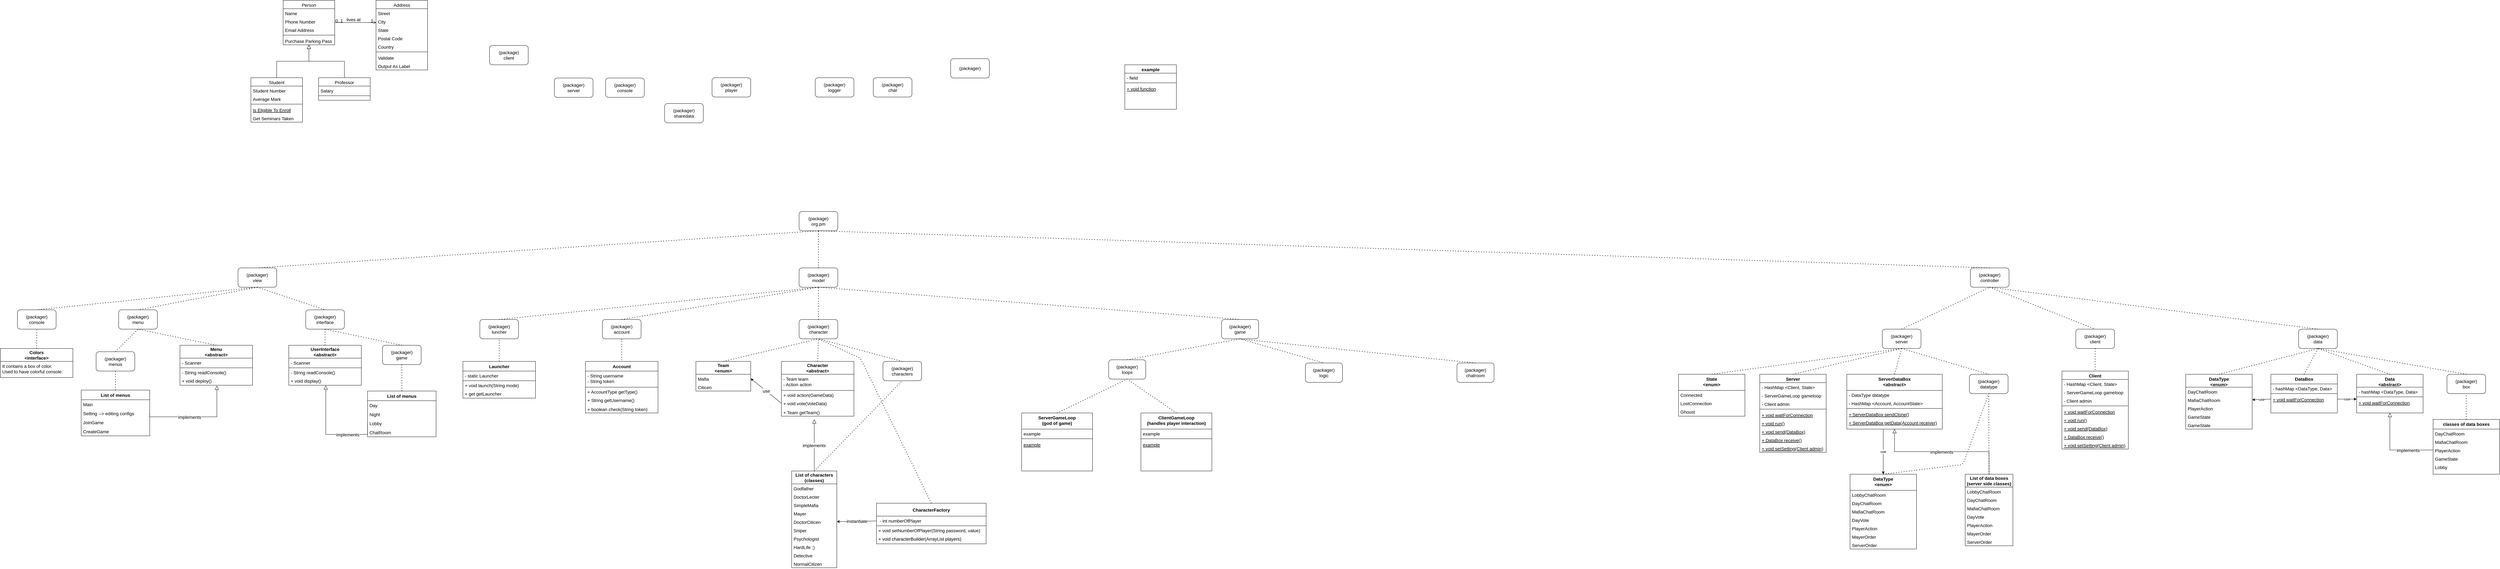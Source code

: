 <mxfile version="14.7.2" type="github">
  <diagram id="C5RBs43oDa-KdzZeNtuy" name="Page-1">
    <mxGraphModel dx="4992" dy="2195" grid="1" gridSize="10" guides="1" tooltips="1" connect="1" arrows="1" fold="1" page="1" pageScale="1" pageWidth="827" pageHeight="1169" math="0" shadow="0">
      <root>
        <mxCell id="WIyWlLk6GJQsqaUBKTNV-0" />
        <mxCell id="WIyWlLk6GJQsqaUBKTNV-1" parent="WIyWlLk6GJQsqaUBKTNV-0" />
        <mxCell id="_VDWkb_VNSraSOcVhv75-7" value="(package)&lt;br style=&quot;font-size: 14px;&quot;&gt;client" style="rounded=1;whiteSpace=wrap;html=1;fontSize=14;" parent="WIyWlLk6GJQsqaUBKTNV-1" vertex="1">
          <mxGeometry x="-1490" y="-710" width="120" height="60" as="geometry" />
        </mxCell>
        <mxCell id="_VDWkb_VNSraSOcVhv75-8" value="(package)&lt;br style=&quot;font-size: 14px;&quot;&gt;org.pm" style="rounded=1;whiteSpace=wrap;html=1;fontSize=14;" parent="WIyWlLk6GJQsqaUBKTNV-1" vertex="1">
          <mxGeometry x="-530" y="-195" width="120" height="60" as="geometry" />
        </mxCell>
        <mxCell id="_VDWkb_VNSraSOcVhv75-9" value="(packager)&lt;br style=&quot;font-size: 14px;&quot;&gt;server" style="rounded=1;whiteSpace=wrap;html=1;fontSize=14;" parent="WIyWlLk6GJQsqaUBKTNV-1" vertex="1">
          <mxGeometry x="-1289" y="-609" width="120" height="60" as="geometry" />
        </mxCell>
        <mxCell id="_VDWkb_VNSraSOcVhv75-10" value="(packager)&lt;br style=&quot;font-size: 14px;&quot;&gt;console" style="rounded=1;whiteSpace=wrap;html=1;fontSize=14;" parent="WIyWlLk6GJQsqaUBKTNV-1" vertex="1">
          <mxGeometry x="-1130" y="-609" width="120" height="60" as="geometry" />
        </mxCell>
        <mxCell id="_VDWkb_VNSraSOcVhv75-11" value="(packager)&lt;br style=&quot;font-size: 14px;&quot;&gt;" style="rounded=1;whiteSpace=wrap;html=1;fontSize=14;" parent="WIyWlLk6GJQsqaUBKTNV-1" vertex="1">
          <mxGeometry x="-60" y="-669" width="120" height="60" as="geometry" />
        </mxCell>
        <mxCell id="_VDWkb_VNSraSOcVhv75-12" value="(packager)&lt;br style=&quot;font-size: 14px&quot;&gt;sharedata" style="rounded=1;whiteSpace=wrap;html=1;fontSize=14;" parent="WIyWlLk6GJQsqaUBKTNV-1" vertex="1">
          <mxGeometry x="-947" y="-530" width="120" height="60" as="geometry" />
        </mxCell>
        <mxCell id="_VDWkb_VNSraSOcVhv75-14" value="(packager)&lt;br style=&quot;font-size: 14px;&quot;&gt;player" style="rounded=1;whiteSpace=wrap;html=1;fontSize=14;" parent="WIyWlLk6GJQsqaUBKTNV-1" vertex="1">
          <mxGeometry x="-800" y="-610" width="120" height="60" as="geometry" />
        </mxCell>
        <mxCell id="_VDWkb_VNSraSOcVhv75-15" value="(packager)&lt;br style=&quot;font-size: 14px;&quot;&gt;character&lt;br style=&quot;font-size: 14px;&quot;&gt;" style="rounded=1;whiteSpace=wrap;html=1;fontSize=14;" parent="WIyWlLk6GJQsqaUBKTNV-1" vertex="1">
          <mxGeometry x="-530" y="140" width="120" height="60" as="geometry" />
        </mxCell>
        <mxCell id="_VDWkb_VNSraSOcVhv75-16" value="(packager)&lt;br style=&quot;font-size: 14px;&quot;&gt;logger&lt;br style=&quot;font-size: 14px;&quot;&gt;" style="rounded=1;whiteSpace=wrap;html=1;fontSize=14;" parent="WIyWlLk6GJQsqaUBKTNV-1" vertex="1">
          <mxGeometry x="-480" y="-610" width="120" height="60" as="geometry" />
        </mxCell>
        <mxCell id="_VDWkb_VNSraSOcVhv75-17" value="(packager)&lt;br style=&quot;font-size: 14px;&quot;&gt;chat" style="rounded=1;whiteSpace=wrap;html=1;fontSize=14;" parent="WIyWlLk6GJQsqaUBKTNV-1" vertex="1">
          <mxGeometry x="-300" y="-610" width="120" height="60" as="geometry" />
        </mxCell>
        <mxCell id="_VDWkb_VNSraSOcVhv75-19" value="Character&#xa;&lt;abstract&gt;" style="swimlane;fontStyle=1;childLayout=stackLayout;horizontal=1;startSize=40;horizontalStack=0;resizeParent=1;resizeParentMax=0;resizeLast=0;collapsible=1;marginBottom=0;fontSize=14;" parent="WIyWlLk6GJQsqaUBKTNV-1" vertex="1">
          <mxGeometry x="-585" y="270" width="225" height="170" as="geometry">
            <mxRectangle x="-585" y="270" width="100" height="40" as="alternateBounds" />
          </mxGeometry>
        </mxCell>
        <mxCell id="_VDWkb_VNSraSOcVhv75-75" value="- Team team&#xa;- Action action" style="text;fillColor=none;align=left;verticalAlign=top;spacingLeft=4;spacingRight=4;overflow=hidden;rotatable=0;points=[[0,0.5],[1,0.5]];portConstraint=eastwest;fontSize=14;strokeColor=#000000;" parent="_VDWkb_VNSraSOcVhv75-19" vertex="1">
          <mxGeometry y="40" width="225" height="50" as="geometry" />
        </mxCell>
        <mxCell id="_VDWkb_VNSraSOcVhv75-20" value="+ void action(GameData)" style="text;fillColor=none;align=left;verticalAlign=top;spacingLeft=4;spacingRight=4;overflow=hidden;rotatable=0;points=[[0,0.5],[1,0.5]];portConstraint=eastwest;fontSize=14;" parent="_VDWkb_VNSraSOcVhv75-19" vertex="1">
          <mxGeometry y="90" width="225" height="26" as="geometry" />
        </mxCell>
        <mxCell id="_VDWkb_VNSraSOcVhv75-21" value="+ void vote(VoteData)" style="text;strokeColor=none;fillColor=none;align=left;verticalAlign=top;spacingLeft=4;spacingRight=4;overflow=hidden;rotatable=0;points=[[0,0.5],[1,0.5]];portConstraint=eastwest;fontSize=14;" parent="_VDWkb_VNSraSOcVhv75-19" vertex="1">
          <mxGeometry y="116" width="225" height="28" as="geometry" />
        </mxCell>
        <mxCell id="_VDWkb_VNSraSOcVhv75-46" value="+ Team getTeam()" style="text;strokeColor=none;fillColor=none;align=left;verticalAlign=top;spacingLeft=4;spacingRight=4;overflow=hidden;rotatable=0;points=[[0,0.5],[1,0.5]];portConstraint=eastwest;fontSize=14;" parent="_VDWkb_VNSraSOcVhv75-19" vertex="1">
          <mxGeometry y="144" width="225" height="26" as="geometry" />
        </mxCell>
        <mxCell id="_VDWkb_VNSraSOcVhv75-23" value="" style="endArrow=none;dashed=1;html=1;dashPattern=1 3;strokeWidth=2;entryX=0.5;entryY=1;entryDx=0;entryDy=0;exitX=0.5;exitY=0;exitDx=0;exitDy=0;fontSize=14;" parent="WIyWlLk6GJQsqaUBKTNV-1" source="_VDWkb_VNSraSOcVhv75-19" target="_VDWkb_VNSraSOcVhv75-15" edge="1">
          <mxGeometry width="50" height="50" relative="1" as="geometry">
            <mxPoint x="220" y="300" as="sourcePoint" />
            <mxPoint x="270" y="250" as="targetPoint" />
          </mxGeometry>
        </mxCell>
        <mxCell id="_VDWkb_VNSraSOcVhv75-28" value="(packager)&lt;br style=&quot;font-size: 14px;&quot;&gt;model" style="rounded=1;whiteSpace=wrap;html=1;fontSize=14;" parent="WIyWlLk6GJQsqaUBKTNV-1" vertex="1">
          <mxGeometry x="-530" y="-20" width="120" height="60" as="geometry" />
        </mxCell>
        <mxCell id="_VDWkb_VNSraSOcVhv75-29" value="(packager)&lt;br style=&quot;font-size: 14px;&quot;&gt;view" style="rounded=1;whiteSpace=wrap;html=1;fontSize=14;" parent="WIyWlLk6GJQsqaUBKTNV-1" vertex="1">
          <mxGeometry x="-2270" y="-20" width="120" height="60" as="geometry" />
        </mxCell>
        <mxCell id="_VDWkb_VNSraSOcVhv75-30" value="(packager)&lt;br style=&quot;font-size: 14px;&quot;&gt;controller" style="rounded=1;whiteSpace=wrap;html=1;fontSize=14;" parent="WIyWlLk6GJQsqaUBKTNV-1" vertex="1">
          <mxGeometry x="3102" y="-20" width="120" height="60" as="geometry" />
        </mxCell>
        <mxCell id="_VDWkb_VNSraSOcVhv75-31" value="" style="endArrow=none;dashed=1;html=1;dashPattern=1 3;strokeWidth=2;exitX=0.5;exitY=0;exitDx=0;exitDy=0;entryX=0.5;entryY=1;entryDx=0;entryDy=0;fontSize=14;" parent="WIyWlLk6GJQsqaUBKTNV-1" source="_VDWkb_VNSraSOcVhv75-28" target="_VDWkb_VNSraSOcVhv75-8" edge="1">
          <mxGeometry width="50" height="50" relative="1" as="geometry">
            <mxPoint x="-500" y="-30" as="sourcePoint" />
            <mxPoint x="-450" y="-80" as="targetPoint" />
          </mxGeometry>
        </mxCell>
        <mxCell id="_VDWkb_VNSraSOcVhv75-32" value="" style="endArrow=none;dashed=1;html=1;dashPattern=1 3;strokeWidth=2;exitX=0.5;exitY=0;exitDx=0;exitDy=0;entryX=0.5;entryY=1;entryDx=0;entryDy=0;fontSize=14;" parent="WIyWlLk6GJQsqaUBKTNV-1" source="_VDWkb_VNSraSOcVhv75-15" target="_VDWkb_VNSraSOcVhv75-28" edge="1">
          <mxGeometry width="50" height="50" relative="1" as="geometry">
            <mxPoint x="-180" y="150" as="sourcePoint" />
            <mxPoint x="-130" y="100" as="targetPoint" />
          </mxGeometry>
        </mxCell>
        <mxCell id="_VDWkb_VNSraSOcVhv75-39" value="&lt;hr style=&quot;font-size: 14px;&quot;&gt;" style="text;html=1;align=center;verticalAlign=middle;resizable=0;points=[];autosize=1;strokeColor=none;fontSize=14;" parent="WIyWlLk6GJQsqaUBKTNV-1" vertex="1">
          <mxGeometry x="-630" y="400" width="20" height="20" as="geometry" />
        </mxCell>
        <mxCell id="_VDWkb_VNSraSOcVhv75-50" value="List of characters&#xa;(classes)" style="swimlane;fontStyle=1;childLayout=stackLayout;horizontal=1;startSize=40;fillColor=none;horizontalStack=0;resizeParent=1;resizeParentMax=0;resizeLast=0;collapsible=1;marginBottom=0;fontSize=14;" parent="WIyWlLk6GJQsqaUBKTNV-1" vertex="1">
          <mxGeometry x="-553" y="610" width="140" height="300" as="geometry" />
        </mxCell>
        <mxCell id="_VDWkb_VNSraSOcVhv75-51" value="Godfather" style="text;strokeColor=none;fillColor=none;align=left;verticalAlign=top;spacingLeft=4;spacingRight=4;overflow=hidden;rotatable=0;points=[[0,0.5],[1,0.5]];portConstraint=eastwest;fontSize=14;" parent="_VDWkb_VNSraSOcVhv75-50" vertex="1">
          <mxGeometry y="40" width="140" height="26" as="geometry" />
        </mxCell>
        <mxCell id="_VDWkb_VNSraSOcVhv75-52" value="DoctorLecter" style="text;strokeColor=none;fillColor=none;align=left;verticalAlign=top;spacingLeft=4;spacingRight=4;overflow=hidden;rotatable=0;points=[[0,0.5],[1,0.5]];portConstraint=eastwest;fontSize=14;" parent="_VDWkb_VNSraSOcVhv75-50" vertex="1">
          <mxGeometry y="66" width="140" height="26" as="geometry" />
        </mxCell>
        <mxCell id="_VDWkb_VNSraSOcVhv75-53" value="SimpleMafia" style="text;strokeColor=none;fillColor=none;align=left;verticalAlign=top;spacingLeft=4;spacingRight=4;overflow=hidden;rotatable=0;points=[[0,0.5],[1,0.5]];portConstraint=eastwest;fontSize=14;" parent="_VDWkb_VNSraSOcVhv75-50" vertex="1">
          <mxGeometry y="92" width="140" height="26" as="geometry" />
        </mxCell>
        <mxCell id="_VDWkb_VNSraSOcVhv75-64" value="Mayer" style="text;strokeColor=none;fillColor=none;align=left;verticalAlign=top;spacingLeft=4;spacingRight=4;overflow=hidden;rotatable=0;points=[[0,0.5],[1,0.5]];portConstraint=eastwest;fontSize=14;" parent="_VDWkb_VNSraSOcVhv75-50" vertex="1">
          <mxGeometry y="118" width="140" height="26" as="geometry" />
        </mxCell>
        <mxCell id="_VDWkb_VNSraSOcVhv75-67" value="DoctorCiticen" style="text;strokeColor=none;fillColor=none;align=left;verticalAlign=top;spacingLeft=4;spacingRight=4;overflow=hidden;rotatable=0;points=[[0,0.5],[1,0.5]];portConstraint=eastwest;fontSize=14;" parent="_VDWkb_VNSraSOcVhv75-50" vertex="1">
          <mxGeometry y="144" width="140" height="26" as="geometry" />
        </mxCell>
        <mxCell id="_VDWkb_VNSraSOcVhv75-69" value="Sniper" style="text;strokeColor=none;fillColor=none;align=left;verticalAlign=top;spacingLeft=4;spacingRight=4;overflow=hidden;rotatable=0;points=[[0,0.5],[1,0.5]];portConstraint=eastwest;fontSize=14;" parent="_VDWkb_VNSraSOcVhv75-50" vertex="1">
          <mxGeometry y="170" width="140" height="26" as="geometry" />
        </mxCell>
        <mxCell id="_VDWkb_VNSraSOcVhv75-68" value="Psychologist" style="text;strokeColor=none;fillColor=none;align=left;verticalAlign=top;spacingLeft=4;spacingRight=4;overflow=hidden;rotatable=0;points=[[0,0.5],[1,0.5]];portConstraint=eastwest;fontSize=14;" parent="_VDWkb_VNSraSOcVhv75-50" vertex="1">
          <mxGeometry y="196" width="140" height="26" as="geometry" />
        </mxCell>
        <mxCell id="_VDWkb_VNSraSOcVhv75-66" value="HardLife :)" style="text;strokeColor=none;fillColor=none;align=left;verticalAlign=top;spacingLeft=4;spacingRight=4;overflow=hidden;rotatable=0;points=[[0,0.5],[1,0.5]];portConstraint=eastwest;fontSize=14;" parent="_VDWkb_VNSraSOcVhv75-50" vertex="1">
          <mxGeometry y="222" width="140" height="26" as="geometry" />
        </mxCell>
        <mxCell id="_VDWkb_VNSraSOcVhv75-65" value="Detective" style="text;strokeColor=none;fillColor=none;align=left;verticalAlign=top;spacingLeft=4;spacingRight=4;overflow=hidden;rotatable=0;points=[[0,0.5],[1,0.5]];portConstraint=eastwest;fontSize=14;" parent="_VDWkb_VNSraSOcVhv75-50" vertex="1">
          <mxGeometry y="248" width="140" height="26" as="geometry" />
        </mxCell>
        <mxCell id="_VDWkb_VNSraSOcVhv75-62" value="NormalCitizen&#xa;" style="text;strokeColor=none;fillColor=none;align=left;verticalAlign=top;spacingLeft=4;spacingRight=4;overflow=hidden;rotatable=0;points=[[0,0.5],[1,0.5]];portConstraint=eastwest;fontSize=14;" parent="_VDWkb_VNSraSOcVhv75-50" vertex="1">
          <mxGeometry y="274" width="140" height="26" as="geometry" />
        </mxCell>
        <mxCell id="_VDWkb_VNSraSOcVhv75-55" value="Team&#xa;&lt;enum&gt;" style="swimlane;fontStyle=1;childLayout=stackLayout;horizontal=1;startSize=40;fillColor=none;horizontalStack=0;resizeParent=1;resizeParentMax=0;resizeLast=0;collapsible=1;marginBottom=0;fontSize=14;" parent="WIyWlLk6GJQsqaUBKTNV-1" vertex="1">
          <mxGeometry x="-850" y="270" width="170" height="92" as="geometry" />
        </mxCell>
        <mxCell id="_VDWkb_VNSraSOcVhv75-56" value="Mafia" style="text;strokeColor=none;fillColor=none;align=left;verticalAlign=top;spacingLeft=4;spacingRight=4;overflow=hidden;rotatable=0;points=[[0,0.5],[1,0.5]];portConstraint=eastwest;fontSize=14;" parent="_VDWkb_VNSraSOcVhv75-55" vertex="1">
          <mxGeometry y="40" width="170" height="26" as="geometry" />
        </mxCell>
        <mxCell id="_VDWkb_VNSraSOcVhv75-57" value="Citicen" style="text;strokeColor=none;fillColor=none;align=left;verticalAlign=top;spacingLeft=4;spacingRight=4;overflow=hidden;rotatable=0;points=[[0,0.5],[1,0.5]];portConstraint=eastwest;fontSize=14;" parent="_VDWkb_VNSraSOcVhv75-55" vertex="1">
          <mxGeometry y="66" width="170" height="26" as="geometry" />
        </mxCell>
        <mxCell id="_VDWkb_VNSraSOcVhv75-60" value="" style="endArrow=none;dashed=1;html=1;dashPattern=1 3;strokeWidth=2;fontSize=14;exitX=0.5;exitY=0;exitDx=0;exitDy=0;" parent="WIyWlLk6GJQsqaUBKTNV-1" source="_VDWkb_VNSraSOcVhv75-55" edge="1">
          <mxGeometry width="50" height="50" relative="1" as="geometry">
            <mxPoint x="-590" y="430" as="sourcePoint" />
            <mxPoint x="-470" y="200" as="targetPoint" />
          </mxGeometry>
        </mxCell>
        <mxCell id="_VDWkb_VNSraSOcVhv75-61" value="use" style="endArrow=classic;html=1;fontSize=14;exitX=0;exitY=0.5;exitDx=0;exitDy=0;entryX=1;entryY=0.5;entryDx=0;entryDy=0;" parent="WIyWlLk6GJQsqaUBKTNV-1" source="_VDWkb_VNSraSOcVhv75-21" target="_VDWkb_VNSraSOcVhv75-56" edge="1">
          <mxGeometry width="50" height="50" relative="1" as="geometry">
            <mxPoint x="-590" y="430" as="sourcePoint" />
            <mxPoint x="-540" y="380" as="targetPoint" />
          </mxGeometry>
        </mxCell>
        <mxCell id="_VDWkb_VNSraSOcVhv75-71" value="instantiate" style="endArrow=classic;html=1;fontSize=14;exitX=0;exitY=0.5;exitDx=0;exitDy=0;entryX=1;entryY=0.5;entryDx=0;entryDy=0;" parent="WIyWlLk6GJQsqaUBKTNV-1" source="I45gT4rz-AuL1LMGK9G_-71" target="_VDWkb_VNSraSOcVhv75-67" edge="1">
          <mxGeometry width="50" height="50" relative="1" as="geometry">
            <mxPoint x="-250" y="470" as="sourcePoint" />
            <mxPoint x="-200" y="420" as="targetPoint" />
          </mxGeometry>
        </mxCell>
        <mxCell id="I45gT4rz-AuL1LMGK9G_-0" value="Person" style="swimlane;fontStyle=2;align=center;verticalAlign=top;childLayout=stackLayout;horizontal=1;startSize=26;horizontalStack=0;resizeParent=1;resizeLast=0;collapsible=1;marginBottom=0;rounded=0;shadow=0;strokeWidth=1;fontSize=14;" parent="WIyWlLk6GJQsqaUBKTNV-1" vertex="1">
          <mxGeometry x="-2130" y="-850" width="160" height="138" as="geometry">
            <mxRectangle x="230" y="140" width="160" height="26" as="alternateBounds" />
          </mxGeometry>
        </mxCell>
        <mxCell id="I45gT4rz-AuL1LMGK9G_-1" value="Name" style="text;align=left;verticalAlign=top;spacingLeft=4;spacingRight=4;overflow=hidden;rotatable=0;points=[[0,0.5],[1,0.5]];portConstraint=eastwest;fontSize=14;" parent="I45gT4rz-AuL1LMGK9G_-0" vertex="1">
          <mxGeometry y="26" width="160" height="26" as="geometry" />
        </mxCell>
        <mxCell id="I45gT4rz-AuL1LMGK9G_-2" value="Phone Number" style="text;align=left;verticalAlign=top;spacingLeft=4;spacingRight=4;overflow=hidden;rotatable=0;points=[[0,0.5],[1,0.5]];portConstraint=eastwest;rounded=0;shadow=0;html=0;fontSize=14;" parent="I45gT4rz-AuL1LMGK9G_-0" vertex="1">
          <mxGeometry y="52" width="160" height="26" as="geometry" />
        </mxCell>
        <mxCell id="I45gT4rz-AuL1LMGK9G_-3" value="Email Address" style="text;align=left;verticalAlign=top;spacingLeft=4;spacingRight=4;overflow=hidden;rotatable=0;points=[[0,0.5],[1,0.5]];portConstraint=eastwest;rounded=0;shadow=0;html=0;fontSize=14;" parent="I45gT4rz-AuL1LMGK9G_-0" vertex="1">
          <mxGeometry y="78" width="160" height="26" as="geometry" />
        </mxCell>
        <mxCell id="I45gT4rz-AuL1LMGK9G_-4" value="" style="line;html=1;strokeWidth=1;align=left;verticalAlign=middle;spacingTop=-1;spacingLeft=3;spacingRight=3;rotatable=0;labelPosition=right;points=[];portConstraint=eastwest;fontSize=14;" parent="I45gT4rz-AuL1LMGK9G_-0" vertex="1">
          <mxGeometry y="104" width="160" height="8" as="geometry" />
        </mxCell>
        <mxCell id="I45gT4rz-AuL1LMGK9G_-5" value="Purchase Parking Pass" style="text;align=left;verticalAlign=top;spacingLeft=4;spacingRight=4;overflow=hidden;rotatable=0;points=[[0,0.5],[1,0.5]];portConstraint=eastwest;fontSize=14;" parent="I45gT4rz-AuL1LMGK9G_-0" vertex="1">
          <mxGeometry y="112" width="160" height="26" as="geometry" />
        </mxCell>
        <mxCell id="I45gT4rz-AuL1LMGK9G_-6" value="Student" style="swimlane;fontStyle=0;align=center;verticalAlign=top;childLayout=stackLayout;horizontal=1;startSize=26;horizontalStack=0;resizeParent=1;resizeLast=0;collapsible=1;marginBottom=0;rounded=0;shadow=0;strokeWidth=1;fontSize=14;" parent="WIyWlLk6GJQsqaUBKTNV-1" vertex="1">
          <mxGeometry x="-2230" y="-610" width="160" height="138" as="geometry">
            <mxRectangle x="130" y="380" width="160" height="26" as="alternateBounds" />
          </mxGeometry>
        </mxCell>
        <mxCell id="I45gT4rz-AuL1LMGK9G_-7" value="Student Number" style="text;align=left;verticalAlign=top;spacingLeft=4;spacingRight=4;overflow=hidden;rotatable=0;points=[[0,0.5],[1,0.5]];portConstraint=eastwest;fontSize=14;" parent="I45gT4rz-AuL1LMGK9G_-6" vertex="1">
          <mxGeometry y="26" width="160" height="26" as="geometry" />
        </mxCell>
        <mxCell id="I45gT4rz-AuL1LMGK9G_-8" value="Average Mark" style="text;align=left;verticalAlign=top;spacingLeft=4;spacingRight=4;overflow=hidden;rotatable=0;points=[[0,0.5],[1,0.5]];portConstraint=eastwest;rounded=0;shadow=0;html=0;fontSize=14;" parent="I45gT4rz-AuL1LMGK9G_-6" vertex="1">
          <mxGeometry y="52" width="160" height="26" as="geometry" />
        </mxCell>
        <mxCell id="I45gT4rz-AuL1LMGK9G_-9" value="" style="line;html=1;strokeWidth=1;align=left;verticalAlign=middle;spacingTop=-1;spacingLeft=3;spacingRight=3;rotatable=0;labelPosition=right;points=[];portConstraint=eastwest;fontSize=14;" parent="I45gT4rz-AuL1LMGK9G_-6" vertex="1">
          <mxGeometry y="78" width="160" height="8" as="geometry" />
        </mxCell>
        <mxCell id="I45gT4rz-AuL1LMGK9G_-10" value="Is Eligible To Enroll" style="text;align=left;verticalAlign=top;spacingLeft=4;spacingRight=4;overflow=hidden;rotatable=0;points=[[0,0.5],[1,0.5]];portConstraint=eastwest;fontStyle=4;fontSize=14;" parent="I45gT4rz-AuL1LMGK9G_-6" vertex="1">
          <mxGeometry y="86" width="160" height="26" as="geometry" />
        </mxCell>
        <mxCell id="I45gT4rz-AuL1LMGK9G_-11" value="Get Seminars Taken" style="text;align=left;verticalAlign=top;spacingLeft=4;spacingRight=4;overflow=hidden;rotatable=0;points=[[0,0.5],[1,0.5]];portConstraint=eastwest;fontSize=14;" parent="I45gT4rz-AuL1LMGK9G_-6" vertex="1">
          <mxGeometry y="112" width="160" height="26" as="geometry" />
        </mxCell>
        <mxCell id="I45gT4rz-AuL1LMGK9G_-12" value="" style="endArrow=block;endSize=10;endFill=0;shadow=0;strokeWidth=1;rounded=0;edgeStyle=elbowEdgeStyle;elbow=vertical;fontSize=14;" parent="WIyWlLk6GJQsqaUBKTNV-1" source="I45gT4rz-AuL1LMGK9G_-6" target="I45gT4rz-AuL1LMGK9G_-0" edge="1">
          <mxGeometry width="160" relative="1" as="geometry">
            <mxPoint x="-2150" y="-767" as="sourcePoint" />
            <mxPoint x="-2150" y="-767" as="targetPoint" />
          </mxGeometry>
        </mxCell>
        <mxCell id="I45gT4rz-AuL1LMGK9G_-13" value="Professor" style="swimlane;fontStyle=0;align=center;verticalAlign=top;childLayout=stackLayout;horizontal=1;startSize=26;horizontalStack=0;resizeParent=1;resizeLast=0;collapsible=1;marginBottom=0;rounded=0;shadow=0;strokeWidth=1;fontSize=14;" parent="WIyWlLk6GJQsqaUBKTNV-1" vertex="1">
          <mxGeometry x="-2020" y="-610" width="160" height="70" as="geometry">
            <mxRectangle x="340" y="380" width="170" height="26" as="alternateBounds" />
          </mxGeometry>
        </mxCell>
        <mxCell id="I45gT4rz-AuL1LMGK9G_-14" value="Salary" style="text;align=left;verticalAlign=top;spacingLeft=4;spacingRight=4;overflow=hidden;rotatable=0;points=[[0,0.5],[1,0.5]];portConstraint=eastwest;fontSize=14;" parent="I45gT4rz-AuL1LMGK9G_-13" vertex="1">
          <mxGeometry y="26" width="160" height="26" as="geometry" />
        </mxCell>
        <mxCell id="I45gT4rz-AuL1LMGK9G_-15" value="" style="line;html=1;strokeWidth=1;align=left;verticalAlign=middle;spacingTop=-1;spacingLeft=3;spacingRight=3;rotatable=0;labelPosition=right;points=[];portConstraint=eastwest;fontSize=14;" parent="I45gT4rz-AuL1LMGK9G_-13" vertex="1">
          <mxGeometry y="52" width="160" height="8" as="geometry" />
        </mxCell>
        <mxCell id="I45gT4rz-AuL1LMGK9G_-16" value="" style="endArrow=block;endSize=10;endFill=0;shadow=0;strokeWidth=1;rounded=0;edgeStyle=elbowEdgeStyle;elbow=vertical;fontSize=14;" parent="WIyWlLk6GJQsqaUBKTNV-1" source="I45gT4rz-AuL1LMGK9G_-13" target="I45gT4rz-AuL1LMGK9G_-0" edge="1">
          <mxGeometry width="160" relative="1" as="geometry">
            <mxPoint x="-2140" y="-597" as="sourcePoint" />
            <mxPoint x="-2040" y="-699" as="targetPoint" />
          </mxGeometry>
        </mxCell>
        <mxCell id="I45gT4rz-AuL1LMGK9G_-17" value="Address" style="swimlane;fontStyle=0;align=center;verticalAlign=top;childLayout=stackLayout;horizontal=1;startSize=26;horizontalStack=0;resizeParent=1;resizeLast=0;collapsible=1;marginBottom=0;rounded=0;shadow=0;strokeWidth=1;fontSize=14;" parent="WIyWlLk6GJQsqaUBKTNV-1" vertex="1">
          <mxGeometry x="-1842" y="-850" width="160" height="216" as="geometry">
            <mxRectangle x="550" y="140" width="160" height="26" as="alternateBounds" />
          </mxGeometry>
        </mxCell>
        <mxCell id="I45gT4rz-AuL1LMGK9G_-18" value="Street" style="text;align=left;verticalAlign=top;spacingLeft=4;spacingRight=4;overflow=hidden;rotatable=0;points=[[0,0.5],[1,0.5]];portConstraint=eastwest;fontSize=14;" parent="I45gT4rz-AuL1LMGK9G_-17" vertex="1">
          <mxGeometry y="26" width="160" height="26" as="geometry" />
        </mxCell>
        <mxCell id="I45gT4rz-AuL1LMGK9G_-19" value="City" style="text;align=left;verticalAlign=top;spacingLeft=4;spacingRight=4;overflow=hidden;rotatable=0;points=[[0,0.5],[1,0.5]];portConstraint=eastwest;rounded=0;shadow=0;html=0;fontSize=14;" parent="I45gT4rz-AuL1LMGK9G_-17" vertex="1">
          <mxGeometry y="52" width="160" height="26" as="geometry" />
        </mxCell>
        <mxCell id="I45gT4rz-AuL1LMGK9G_-20" value="State" style="text;align=left;verticalAlign=top;spacingLeft=4;spacingRight=4;overflow=hidden;rotatable=0;points=[[0,0.5],[1,0.5]];portConstraint=eastwest;rounded=0;shadow=0;html=0;fontSize=14;" parent="I45gT4rz-AuL1LMGK9G_-17" vertex="1">
          <mxGeometry y="78" width="160" height="26" as="geometry" />
        </mxCell>
        <mxCell id="I45gT4rz-AuL1LMGK9G_-21" value="Postal Code" style="text;align=left;verticalAlign=top;spacingLeft=4;spacingRight=4;overflow=hidden;rotatable=0;points=[[0,0.5],[1,0.5]];portConstraint=eastwest;rounded=0;shadow=0;html=0;fontSize=14;" parent="I45gT4rz-AuL1LMGK9G_-17" vertex="1">
          <mxGeometry y="104" width="160" height="26" as="geometry" />
        </mxCell>
        <mxCell id="I45gT4rz-AuL1LMGK9G_-22" value="Country" style="text;align=left;verticalAlign=top;spacingLeft=4;spacingRight=4;overflow=hidden;rotatable=0;points=[[0,0.5],[1,0.5]];portConstraint=eastwest;rounded=0;shadow=0;html=0;fontSize=14;" parent="I45gT4rz-AuL1LMGK9G_-17" vertex="1">
          <mxGeometry y="130" width="160" height="26" as="geometry" />
        </mxCell>
        <mxCell id="I45gT4rz-AuL1LMGK9G_-23" value="" style="line;html=1;strokeWidth=1;align=left;verticalAlign=middle;spacingTop=-1;spacingLeft=3;spacingRight=3;rotatable=0;labelPosition=right;points=[];portConstraint=eastwest;fontSize=14;" parent="I45gT4rz-AuL1LMGK9G_-17" vertex="1">
          <mxGeometry y="156" width="160" height="8" as="geometry" />
        </mxCell>
        <mxCell id="I45gT4rz-AuL1LMGK9G_-24" value="Validate" style="text;align=left;verticalAlign=top;spacingLeft=4;spacingRight=4;overflow=hidden;rotatable=0;points=[[0,0.5],[1,0.5]];portConstraint=eastwest;fontSize=14;" parent="I45gT4rz-AuL1LMGK9G_-17" vertex="1">
          <mxGeometry y="164" width="160" height="26" as="geometry" />
        </mxCell>
        <mxCell id="I45gT4rz-AuL1LMGK9G_-25" value="Output As Label" style="text;align=left;verticalAlign=top;spacingLeft=4;spacingRight=4;overflow=hidden;rotatable=0;points=[[0,0.5],[1,0.5]];portConstraint=eastwest;fontSize=14;" parent="I45gT4rz-AuL1LMGK9G_-17" vertex="1">
          <mxGeometry y="190" width="160" height="26" as="geometry" />
        </mxCell>
        <mxCell id="I45gT4rz-AuL1LMGK9G_-26" value="" style="endArrow=open;shadow=0;strokeWidth=1;rounded=0;endFill=1;edgeStyle=elbowEdgeStyle;elbow=vertical;fontSize=14;" parent="WIyWlLk6GJQsqaUBKTNV-1" source="I45gT4rz-AuL1LMGK9G_-0" target="I45gT4rz-AuL1LMGK9G_-17" edge="1">
          <mxGeometry x="0.5" y="41" relative="1" as="geometry">
            <mxPoint x="-1970" y="-778" as="sourcePoint" />
            <mxPoint x="-1810" y="-778" as="targetPoint" />
            <mxPoint x="-40" y="32" as="offset" />
          </mxGeometry>
        </mxCell>
        <mxCell id="I45gT4rz-AuL1LMGK9G_-27" value="0..1" style="resizable=0;align=left;verticalAlign=bottom;labelBackgroundColor=none;fontSize=14;" parent="I45gT4rz-AuL1LMGK9G_-26" connectable="0" vertex="1">
          <mxGeometry x="-1" relative="1" as="geometry">
            <mxPoint y="4" as="offset" />
          </mxGeometry>
        </mxCell>
        <mxCell id="I45gT4rz-AuL1LMGK9G_-28" value="1" style="resizable=0;align=right;verticalAlign=bottom;labelBackgroundColor=none;fontSize=14;" parent="I45gT4rz-AuL1LMGK9G_-26" connectable="0" vertex="1">
          <mxGeometry x="1" relative="1" as="geometry">
            <mxPoint x="-7" y="4" as="offset" />
          </mxGeometry>
        </mxCell>
        <mxCell id="I45gT4rz-AuL1LMGK9G_-29" value="lives at" style="text;html=1;resizable=0;points=[];;align=center;verticalAlign=middle;labelBackgroundColor=none;rounded=0;shadow=0;strokeWidth=1;fontSize=14;" parent="I45gT4rz-AuL1LMGK9G_-26" vertex="1" connectable="0">
          <mxGeometry x="0.5" y="49" relative="1" as="geometry">
            <mxPoint x="-38" y="40" as="offset" />
          </mxGeometry>
        </mxCell>
        <mxCell id="I45gT4rz-AuL1LMGK9G_-37" value="example" style="swimlane;fontStyle=1;align=center;verticalAlign=top;childLayout=stackLayout;horizontal=1;startSize=26;horizontalStack=0;resizeParent=1;resizeLast=0;collapsible=1;marginBottom=0;rounded=0;shadow=0;strokeWidth=1;fontSize=14;" parent="WIyWlLk6GJQsqaUBKTNV-1" vertex="1">
          <mxGeometry x="480" y="-650" width="160" height="138" as="geometry">
            <mxRectangle x="130" y="380" width="160" height="26" as="alternateBounds" />
          </mxGeometry>
        </mxCell>
        <mxCell id="I45gT4rz-AuL1LMGK9G_-38" value="- field" style="text;align=left;verticalAlign=top;spacingLeft=4;spacingRight=4;overflow=hidden;rotatable=0;points=[[0,0.5],[1,0.5]];portConstraint=eastwest;fontSize=14;" parent="I45gT4rz-AuL1LMGK9G_-37" vertex="1">
          <mxGeometry y="26" width="160" height="26" as="geometry" />
        </mxCell>
        <mxCell id="I45gT4rz-AuL1LMGK9G_-39" value="" style="line;html=1;strokeWidth=1;align=left;verticalAlign=middle;spacingTop=-1;spacingLeft=3;spacingRight=3;rotatable=0;labelPosition=right;points=[];portConstraint=eastwest;fontSize=14;" parent="I45gT4rz-AuL1LMGK9G_-37" vertex="1">
          <mxGeometry y="52" width="160" height="8" as="geometry" />
        </mxCell>
        <mxCell id="I45gT4rz-AuL1LMGK9G_-40" value="+ void function" style="text;align=left;verticalAlign=top;spacingLeft=4;spacingRight=4;overflow=hidden;rotatable=0;points=[[0,0.5],[1,0.5]];portConstraint=eastwest;fontStyle=4;fontSize=14;" parent="I45gT4rz-AuL1LMGK9G_-37" vertex="1">
          <mxGeometry y="60" width="160" height="26" as="geometry" />
        </mxCell>
        <mxCell id="I45gT4rz-AuL1LMGK9G_-41" value="implements" style="endArrow=block;endSize=10;endFill=0;shadow=0;strokeWidth=1;rounded=0;edgeStyle=elbowEdgeStyle;elbow=vertical;exitX=0.5;exitY=0;exitDx=0;exitDy=0;entryX=0.453;entryY=1.385;entryDx=0;entryDy=0;entryPerimeter=0;fontSize=14;" parent="WIyWlLk6GJQsqaUBKTNV-1" source="_VDWkb_VNSraSOcVhv75-50" target="_VDWkb_VNSraSOcVhv75-46" edge="1">
          <mxGeometry width="160" relative="1" as="geometry">
            <mxPoint x="-740" y="760" as="sourcePoint" />
            <mxPoint x="-740" y="690.0" as="targetPoint" />
          </mxGeometry>
        </mxCell>
        <mxCell id="I45gT4rz-AuL1LMGK9G_-42" value="(packager)&lt;br style=&quot;font-size: 14px&quot;&gt;game" style="rounded=1;whiteSpace=wrap;html=1;fontSize=14;" parent="WIyWlLk6GJQsqaUBKTNV-1" vertex="1">
          <mxGeometry x="780" y="140" width="115" height="60" as="geometry" />
        </mxCell>
        <mxCell id="I45gT4rz-AuL1LMGK9G_-45" value="Server" style="swimlane;fontStyle=1;align=center;verticalAlign=top;childLayout=stackLayout;horizontal=1;startSize=26;horizontalStack=0;resizeParent=1;resizeLast=0;collapsible=1;marginBottom=0;rounded=0;shadow=0;strokeWidth=1;fontSize=14;" parent="WIyWlLk6GJQsqaUBKTNV-1" vertex="1">
          <mxGeometry x="2449" y="310" width="206" height="242" as="geometry">
            <mxRectangle x="130" y="380" width="160" height="26" as="alternateBounds" />
          </mxGeometry>
        </mxCell>
        <mxCell id="I45gT4rz-AuL1LMGK9G_-46" value="- HashMap &lt;Client, State&gt;" style="text;align=left;verticalAlign=top;spacingLeft=4;spacingRight=4;overflow=hidden;rotatable=0;points=[[0,0.5],[1,0.5]];portConstraint=eastwest;fontSize=14;" parent="I45gT4rz-AuL1LMGK9G_-45" vertex="1">
          <mxGeometry y="26" width="206" height="26" as="geometry" />
        </mxCell>
        <mxCell id="I45gT4rz-AuL1LMGK9G_-52" value="- ServerGameLoop gameloop" style="text;align=left;verticalAlign=top;spacingLeft=4;spacingRight=4;overflow=hidden;rotatable=0;points=[[0,0.5],[1,0.5]];portConstraint=eastwest;fontStyle=0;fontSize=14;" parent="I45gT4rz-AuL1LMGK9G_-45" vertex="1">
          <mxGeometry y="52" width="206" height="26" as="geometry" />
        </mxCell>
        <mxCell id="ApgsbRBdFQDTn5cnWwwz-6" value="- Client admin" style="text;align=left;verticalAlign=top;spacingLeft=4;spacingRight=4;overflow=hidden;rotatable=0;points=[[0,0.5],[1,0.5]];portConstraint=eastwest;fontStyle=0;fontSize=14;" parent="I45gT4rz-AuL1LMGK9G_-45" vertex="1">
          <mxGeometry y="78" width="206" height="26" as="geometry" />
        </mxCell>
        <mxCell id="I45gT4rz-AuL1LMGK9G_-47" value="" style="line;html=1;strokeWidth=1;align=left;verticalAlign=middle;spacingTop=-1;spacingLeft=3;spacingRight=3;rotatable=0;labelPosition=right;points=[];portConstraint=eastwest;fontSize=14;" parent="I45gT4rz-AuL1LMGK9G_-45" vertex="1">
          <mxGeometry y="104" width="206" height="8" as="geometry" />
        </mxCell>
        <mxCell id="I45gT4rz-AuL1LMGK9G_-48" value="+ void waitForConnection" style="text;align=left;verticalAlign=top;spacingLeft=4;spacingRight=4;overflow=hidden;rotatable=0;points=[[0,0.5],[1,0.5]];portConstraint=eastwest;fontStyle=4;fontSize=14;" parent="I45gT4rz-AuL1LMGK9G_-45" vertex="1">
          <mxGeometry y="112" width="206" height="26" as="geometry" />
        </mxCell>
        <mxCell id="I45gT4rz-AuL1LMGK9G_-50" value="+ void run()" style="text;align=left;verticalAlign=top;spacingLeft=4;spacingRight=4;overflow=hidden;rotatable=0;points=[[0,0.5],[1,0.5]];portConstraint=eastwest;fontStyle=4;fontSize=14;" parent="I45gT4rz-AuL1LMGK9G_-45" vertex="1">
          <mxGeometry y="138" width="206" height="26" as="geometry" />
        </mxCell>
        <mxCell id="ApgsbRBdFQDTn5cnWwwz-86" value="+ void send(DataBox)" style="text;align=left;verticalAlign=top;spacingLeft=4;spacingRight=4;overflow=hidden;rotatable=0;points=[[0,0.5],[1,0.5]];portConstraint=eastwest;fontStyle=4;fontSize=14;" parent="I45gT4rz-AuL1LMGK9G_-45" vertex="1">
          <mxGeometry y="164" width="206" height="26" as="geometry" />
        </mxCell>
        <mxCell id="ApgsbRBdFQDTn5cnWwwz-85" value="+ DataBox receive()" style="text;align=left;verticalAlign=top;spacingLeft=4;spacingRight=4;overflow=hidden;rotatable=0;points=[[0,0.5],[1,0.5]];portConstraint=eastwest;fontStyle=4;fontSize=14;" parent="I45gT4rz-AuL1LMGK9G_-45" vertex="1">
          <mxGeometry y="190" width="206" height="26" as="geometry" />
        </mxCell>
        <mxCell id="I45gT4rz-AuL1LMGK9G_-51" value="+ void setSetting(Client admin)" style="text;align=left;verticalAlign=top;spacingLeft=4;spacingRight=4;overflow=hidden;rotatable=0;points=[[0,0.5],[1,0.5]];portConstraint=eastwest;fontStyle=4;fontSize=14;" parent="I45gT4rz-AuL1LMGK9G_-45" vertex="1">
          <mxGeometry y="216" width="206" height="26" as="geometry" />
        </mxCell>
        <mxCell id="I45gT4rz-AuL1LMGK9G_-53" value="" style="endArrow=none;dashed=1;html=1;dashPattern=1 3;strokeWidth=2;fontSize=14;exitX=0.5;exitY=0;exitDx=0;exitDy=0;" parent="WIyWlLk6GJQsqaUBKTNV-1" source="I45gT4rz-AuL1LMGK9G_-70" edge="1">
          <mxGeometry width="50" height="50" relative="1" as="geometry">
            <mxPoint x="-440" y="430" as="sourcePoint" />
            <mxPoint x="-470" y="200" as="targetPoint" />
            <Array as="points">
              <mxPoint x="-340" y="260" />
            </Array>
          </mxGeometry>
        </mxCell>
        <mxCell id="I45gT4rz-AuL1LMGK9G_-54" value="" style="endArrow=none;dashed=1;html=1;dashPattern=1 3;strokeWidth=2;fontSize=14;entryX=0.5;entryY=0;entryDx=0;entryDy=0;exitX=0.5;exitY=1;exitDx=0;exitDy=0;" parent="WIyWlLk6GJQsqaUBKTNV-1" source="_VDWkb_VNSraSOcVhv75-8" target="_VDWkb_VNSraSOcVhv75-30" edge="1">
          <mxGeometry width="50" height="50" relative="1" as="geometry">
            <mxPoint x="-210" y="-120" as="sourcePoint" />
            <mxPoint x="-100" y="40" as="targetPoint" />
          </mxGeometry>
        </mxCell>
        <mxCell id="I45gT4rz-AuL1LMGK9G_-56" value="" style="endArrow=none;dashed=1;html=1;dashPattern=1 3;strokeWidth=2;fontSize=14;entryX=0.5;entryY=0;entryDx=0;entryDy=0;exitX=0.5;exitY=1;exitDx=0;exitDy=0;" parent="WIyWlLk6GJQsqaUBKTNV-1" source="_VDWkb_VNSraSOcVhv75-28" target="I45gT4rz-AuL1LMGK9G_-42" edge="1">
          <mxGeometry width="50" height="50" relative="1" as="geometry">
            <mxPoint x="-150" y="410" as="sourcePoint" />
            <mxPoint x="-100" y="360" as="targetPoint" />
          </mxGeometry>
        </mxCell>
        <mxCell id="I45gT4rz-AuL1LMGK9G_-58" value="" style="endArrow=none;dashed=1;html=1;dashPattern=1 3;strokeWidth=2;fontSize=14;entryX=0.5;entryY=0;entryDx=0;entryDy=0;exitX=0.5;exitY=1;exitDx=0;exitDy=0;" parent="WIyWlLk6GJQsqaUBKTNV-1" source="_VDWkb_VNSraSOcVhv75-8" target="_VDWkb_VNSraSOcVhv75-29" edge="1">
          <mxGeometry width="50" height="50" relative="1" as="geometry">
            <mxPoint x="-540" y="-110" as="sourcePoint" />
            <mxPoint x="-490" y="-160" as="targetPoint" />
          </mxGeometry>
        </mxCell>
        <mxCell id="I45gT4rz-AuL1LMGK9G_-60" value="(packager)&lt;br style=&quot;font-size: 14px&quot;&gt;characters" style="rounded=1;whiteSpace=wrap;html=1;fontSize=14;" parent="WIyWlLk6GJQsqaUBKTNV-1" vertex="1">
          <mxGeometry x="-270" y="270" width="120" height="60" as="geometry" />
        </mxCell>
        <mxCell id="I45gT4rz-AuL1LMGK9G_-61" value="" style="endArrow=none;dashed=1;html=1;dashPattern=1 3;strokeWidth=2;fontSize=14;exitX=0.5;exitY=0;exitDx=0;exitDy=0;entryX=0.5;entryY=1;entryDx=0;entryDy=0;" parent="WIyWlLk6GJQsqaUBKTNV-1" source="_VDWkb_VNSraSOcVhv75-50" target="I45gT4rz-AuL1LMGK9G_-60" edge="1">
          <mxGeometry width="50" height="50" relative="1" as="geometry">
            <mxPoint x="-310" y="510" as="sourcePoint" />
            <mxPoint x="-260" y="460" as="targetPoint" />
          </mxGeometry>
        </mxCell>
        <mxCell id="I45gT4rz-AuL1LMGK9G_-62" value="" style="endArrow=none;dashed=1;html=1;dashPattern=1 3;strokeWidth=2;fontSize=14;exitX=0.5;exitY=0;exitDx=0;exitDy=0;entryX=0.5;entryY=1;entryDx=0;entryDy=0;" parent="WIyWlLk6GJQsqaUBKTNV-1" source="I45gT4rz-AuL1LMGK9G_-60" target="_VDWkb_VNSraSOcVhv75-15" edge="1">
          <mxGeometry width="50" height="50" relative="1" as="geometry">
            <mxPoint x="-310" y="510" as="sourcePoint" />
            <mxPoint x="-260" y="460" as="targetPoint" />
          </mxGeometry>
        </mxCell>
        <mxCell id="I45gT4rz-AuL1LMGK9G_-70" value="CharacterFactory" style="swimlane;fontStyle=1;childLayout=stackLayout;horizontal=1;startSize=40;horizontalStack=0;resizeParent=1;resizeParentMax=0;resizeLast=0;collapsible=1;marginBottom=0;fontSize=14;" parent="WIyWlLk6GJQsqaUBKTNV-1" vertex="1">
          <mxGeometry x="-290" y="710" width="340" height="126" as="geometry">
            <mxRectangle x="-585" y="270" width="100" height="40" as="alternateBounds" />
          </mxGeometry>
        </mxCell>
        <mxCell id="I45gT4rz-AuL1LMGK9G_-71" value=" - int numberOfPlayer" style="text;fillColor=none;align=left;verticalAlign=top;spacingLeft=4;spacingRight=4;overflow=hidden;rotatable=0;points=[[0,0.5],[1,0.5]];portConstraint=eastwest;fontSize=14;strokeColor=#000000;" parent="I45gT4rz-AuL1LMGK9G_-70" vertex="1">
          <mxGeometry y="40" width="340" height="30" as="geometry" />
        </mxCell>
        <mxCell id="I45gT4rz-AuL1LMGK9G_-72" value="+ void setNumberOfPlayer(String password, value)&#xa;" style="text;fillColor=none;align=left;verticalAlign=top;spacingLeft=4;spacingRight=4;overflow=hidden;rotatable=0;points=[[0,0.5],[1,0.5]];portConstraint=eastwest;fontSize=14;" parent="I45gT4rz-AuL1LMGK9G_-70" vertex="1">
          <mxGeometry y="70" width="340" height="26" as="geometry" />
        </mxCell>
        <mxCell id="I45gT4rz-AuL1LMGK9G_-75" value="&lt;span style=&quot;color: rgb(0 , 0 , 0) ; font-family: &amp;#34;helvetica&amp;#34; ; font-size: 14px ; font-style: normal ; font-weight: 400 ; letter-spacing: normal ; text-align: left ; text-indent: 0px ; text-transform: none ; word-spacing: 0px ; background-color: rgb(248 , 249 , 250) ; display: inline ; float: none&quot;&gt;&amp;nbsp;+ void characterBuilder(ArrayList players)&lt;/span&gt;" style="text;whiteSpace=wrap;html=1;fontSize=14;" parent="I45gT4rz-AuL1LMGK9G_-70" vertex="1">
          <mxGeometry y="96" width="340" height="30" as="geometry" />
        </mxCell>
        <mxCell id="I45gT4rz-AuL1LMGK9G_-77" value="(packager)&lt;br style=&quot;font-size: 14px&quot;&gt;menu" style="rounded=1;whiteSpace=wrap;html=1;fontSize=14;" parent="WIyWlLk6GJQsqaUBKTNV-1" vertex="1">
          <mxGeometry x="-2640" y="110" width="120" height="60" as="geometry" />
        </mxCell>
        <mxCell id="I45gT4rz-AuL1LMGK9G_-78" value="(packager)&lt;br style=&quot;font-size: 14px&quot;&gt;console" style="rounded=1;whiteSpace=wrap;html=1;fontSize=14;" parent="WIyWlLk6GJQsqaUBKTNV-1" vertex="1">
          <mxGeometry x="-2954" y="110" width="120" height="60" as="geometry" />
        </mxCell>
        <mxCell id="I45gT4rz-AuL1LMGK9G_-81" value="" style="endArrow=none;dashed=1;html=1;dashPattern=1 3;strokeWidth=2;fontSize=14;exitX=0.5;exitY=1;exitDx=0;exitDy=0;entryX=0.5;entryY=0;entryDx=0;entryDy=0;" parent="WIyWlLk6GJQsqaUBKTNV-1" source="_VDWkb_VNSraSOcVhv75-29" target="I45gT4rz-AuL1LMGK9G_-78" edge="1">
          <mxGeometry width="50" height="50" relative="1" as="geometry">
            <mxPoint x="-1890" y="240" as="sourcePoint" />
            <mxPoint x="-1840" y="190" as="targetPoint" />
          </mxGeometry>
        </mxCell>
        <mxCell id="I45gT4rz-AuL1LMGK9G_-82" value="" style="endArrow=none;dashed=1;html=1;dashPattern=1 3;strokeWidth=2;fontSize=14;exitX=0.5;exitY=1;exitDx=0;exitDy=0;entryX=0.5;entryY=0;entryDx=0;entryDy=0;" parent="WIyWlLk6GJQsqaUBKTNV-1" source="_VDWkb_VNSraSOcVhv75-29" target="I45gT4rz-AuL1LMGK9G_-77" edge="1">
          <mxGeometry width="50" height="50" relative="1" as="geometry">
            <mxPoint x="-1890" y="240" as="sourcePoint" />
            <mxPoint x="-1840" y="190" as="targetPoint" />
          </mxGeometry>
        </mxCell>
        <mxCell id="I45gT4rz-AuL1LMGK9G_-88" value="Colors&#xa;&lt;interface&gt;" style="swimlane;fontStyle=1;childLayout=stackLayout;horizontal=1;startSize=40;horizontalStack=0;resizeParent=1;resizeParentMax=0;resizeLast=0;collapsible=1;marginBottom=0;fontSize=14;" parent="WIyWlLk6GJQsqaUBKTNV-1" vertex="1">
          <mxGeometry x="-3007" y="230" width="225" height="90" as="geometry">
            <mxRectangle x="-585" y="270" width="100" height="40" as="alternateBounds" />
          </mxGeometry>
        </mxCell>
        <mxCell id="I45gT4rz-AuL1LMGK9G_-89" value="It contains a box of color.&#xa;Used to have colorful console." style="text;fillColor=none;align=left;verticalAlign=top;spacingLeft=4;spacingRight=4;overflow=hidden;rotatable=0;points=[[0,0.5],[1,0.5]];portConstraint=eastwest;fontSize=14;strokeColor=#000000;" parent="I45gT4rz-AuL1LMGK9G_-88" vertex="1">
          <mxGeometry y="40" width="225" height="50" as="geometry" />
        </mxCell>
        <mxCell id="I45gT4rz-AuL1LMGK9G_-93" value="" style="endArrow=none;dashed=1;html=1;dashPattern=1 3;strokeWidth=2;fontSize=14;exitX=0.5;exitY=0;exitDx=0;exitDy=0;entryX=0.5;entryY=1;entryDx=0;entryDy=0;" parent="WIyWlLk6GJQsqaUBKTNV-1" source="I45gT4rz-AuL1LMGK9G_-88" target="I45gT4rz-AuL1LMGK9G_-78" edge="1">
          <mxGeometry width="50" height="50" relative="1" as="geometry">
            <mxPoint x="-2160" y="310" as="sourcePoint" />
            <mxPoint x="-2110" y="260" as="targetPoint" />
          </mxGeometry>
        </mxCell>
        <mxCell id="ApgsbRBdFQDTn5cnWwwz-1" value="(packager)&lt;br style=&quot;font-size: 14px&quot;&gt;server" style="rounded=1;whiteSpace=wrap;html=1;fontSize=14;" parent="WIyWlLk6GJQsqaUBKTNV-1" vertex="1">
          <mxGeometry x="2829" y="170" width="120" height="60" as="geometry" />
        </mxCell>
        <mxCell id="ApgsbRBdFQDTn5cnWwwz-2" value="(packager)&lt;br style=&quot;font-size: 14px&quot;&gt;client" style="rounded=1;whiteSpace=wrap;html=1;fontSize=14;" parent="WIyWlLk6GJQsqaUBKTNV-1" vertex="1">
          <mxGeometry x="3429" y="170" width="120" height="60" as="geometry" />
        </mxCell>
        <mxCell id="ApgsbRBdFQDTn5cnWwwz-3" value="" style="endArrow=none;dashed=1;html=1;dashPattern=1 3;strokeWidth=2;exitX=0.5;exitY=0;exitDx=0;exitDy=0;entryX=0.5;entryY=1;entryDx=0;entryDy=0;" parent="WIyWlLk6GJQsqaUBKTNV-1" source="ApgsbRBdFQDTn5cnWwwz-1" target="_VDWkb_VNSraSOcVhv75-30" edge="1">
          <mxGeometry width="50" height="50" relative="1" as="geometry">
            <mxPoint x="2962" y="200" as="sourcePoint" />
            <mxPoint x="3012" y="150" as="targetPoint" />
          </mxGeometry>
        </mxCell>
        <mxCell id="ApgsbRBdFQDTn5cnWwwz-4" value="" style="endArrow=none;dashed=1;html=1;dashPattern=1 3;strokeWidth=2;entryX=0.5;entryY=0;entryDx=0;entryDy=0;exitX=0.5;exitY=1;exitDx=0;exitDy=0;" parent="WIyWlLk6GJQsqaUBKTNV-1" source="_VDWkb_VNSraSOcVhv75-30" target="ApgsbRBdFQDTn5cnWwwz-2" edge="1">
          <mxGeometry width="50" height="50" relative="1" as="geometry">
            <mxPoint x="2962" y="200" as="sourcePoint" />
            <mxPoint x="3012" y="150" as="targetPoint" />
          </mxGeometry>
        </mxCell>
        <mxCell id="ApgsbRBdFQDTn5cnWwwz-7" value="" style="endArrow=none;dashed=1;html=1;dashPattern=1 3;strokeWidth=2;entryX=0.5;entryY=1;entryDx=0;entryDy=0;exitX=0.5;exitY=0;exitDx=0;exitDy=0;" parent="WIyWlLk6GJQsqaUBKTNV-1" source="I45gT4rz-AuL1LMGK9G_-45" target="ApgsbRBdFQDTn5cnWwwz-1" edge="1">
          <mxGeometry width="50" height="50" relative="1" as="geometry">
            <mxPoint x="2789" y="340" as="sourcePoint" />
            <mxPoint x="2839" y="290" as="targetPoint" />
          </mxGeometry>
        </mxCell>
        <mxCell id="ApgsbRBdFQDTn5cnWwwz-9" value="State&#xa;&lt;enum&gt;" style="swimlane;fontStyle=1;align=center;verticalAlign=top;childLayout=stackLayout;horizontal=1;startSize=50;horizontalStack=0;resizeParent=1;resizeLast=0;collapsible=1;marginBottom=0;rounded=0;shadow=0;strokeWidth=1;fontSize=14;" parent="WIyWlLk6GJQsqaUBKTNV-1" vertex="1">
          <mxGeometry x="2197" y="310" width="206" height="130" as="geometry">
            <mxRectangle x="130" y="380" width="160" height="26" as="alternateBounds" />
          </mxGeometry>
        </mxCell>
        <mxCell id="ApgsbRBdFQDTn5cnWwwz-10" value="Connected" style="text;align=left;verticalAlign=top;spacingLeft=4;spacingRight=4;overflow=hidden;rotatable=0;points=[[0,0.5],[1,0.5]];portConstraint=eastwest;fontSize=14;" parent="ApgsbRBdFQDTn5cnWwwz-9" vertex="1">
          <mxGeometry y="50" width="206" height="26" as="geometry" />
        </mxCell>
        <mxCell id="ApgsbRBdFQDTn5cnWwwz-11" value="LostConnection" style="text;align=left;verticalAlign=top;spacingLeft=4;spacingRight=4;overflow=hidden;rotatable=0;points=[[0,0.5],[1,0.5]];portConstraint=eastwest;fontStyle=0;fontSize=14;" parent="ApgsbRBdFQDTn5cnWwwz-9" vertex="1">
          <mxGeometry y="76" width="206" height="26" as="geometry" />
        </mxCell>
        <mxCell id="ApgsbRBdFQDTn5cnWwwz-34" value="Ghoust" style="text;align=left;verticalAlign=top;spacingLeft=4;spacingRight=4;overflow=hidden;rotatable=0;points=[[0,0.5],[1,0.5]];portConstraint=eastwest;fontStyle=0;fontSize=14;" parent="ApgsbRBdFQDTn5cnWwwz-9" vertex="1">
          <mxGeometry y="102" width="206" height="26" as="geometry" />
        </mxCell>
        <mxCell id="ApgsbRBdFQDTn5cnWwwz-20" value="" style="endArrow=none;dashed=1;html=1;dashPattern=1 3;strokeWidth=2;entryX=0.5;entryY=0;entryDx=0;entryDy=0;exitX=0.5;exitY=1;exitDx=0;exitDy=0;" parent="WIyWlLk6GJQsqaUBKTNV-1" source="ApgsbRBdFQDTn5cnWwwz-1" target="ApgsbRBdFQDTn5cnWwwz-9" edge="1">
          <mxGeometry width="50" height="50" relative="1" as="geometry">
            <mxPoint x="2859" y="530" as="sourcePoint" />
            <mxPoint x="2909" y="480" as="targetPoint" />
          </mxGeometry>
        </mxCell>
        <mxCell id="ApgsbRBdFQDTn5cnWwwz-21" value="ServerDataBox&#xa;&lt;abstract&gt;" style="swimlane;fontStyle=1;align=center;verticalAlign=top;childLayout=stackLayout;horizontal=1;startSize=50;horizontalStack=0;resizeParent=1;resizeLast=0;collapsible=1;marginBottom=0;rounded=0;shadow=0;strokeWidth=1;fontSize=14;" parent="WIyWlLk6GJQsqaUBKTNV-1" vertex="1">
          <mxGeometry x="2719" y="310" width="296" height="170" as="geometry">
            <mxRectangle x="130" y="380" width="160" height="26" as="alternateBounds" />
          </mxGeometry>
        </mxCell>
        <mxCell id="ApgsbRBdFQDTn5cnWwwz-22" value="- DataType datatype" style="text;align=left;verticalAlign=top;spacingLeft=4;spacingRight=4;overflow=hidden;rotatable=0;points=[[0,0.5],[1,0.5]];portConstraint=eastwest;fontSize=14;" parent="ApgsbRBdFQDTn5cnWwwz-21" vertex="1">
          <mxGeometry y="50" width="296" height="26" as="geometry" />
        </mxCell>
        <mxCell id="ApgsbRBdFQDTn5cnWwwz-24" value="- HashMap &lt;Account, AccountState&gt;" style="text;align=left;verticalAlign=top;spacingLeft=4;spacingRight=4;overflow=hidden;rotatable=0;points=[[0,0.5],[1,0.5]];portConstraint=eastwest;fontStyle=0;fontSize=14;" parent="ApgsbRBdFQDTn5cnWwwz-21" vertex="1">
          <mxGeometry y="76" width="296" height="26" as="geometry" />
        </mxCell>
        <mxCell id="ApgsbRBdFQDTn5cnWwwz-25" value="" style="line;html=1;strokeWidth=1;align=left;verticalAlign=middle;spacingTop=-1;spacingLeft=3;spacingRight=3;rotatable=0;labelPosition=right;points=[];portConstraint=eastwest;fontSize=14;" parent="ApgsbRBdFQDTn5cnWwwz-21" vertex="1">
          <mxGeometry y="102" width="296" height="8" as="geometry" />
        </mxCell>
        <mxCell id="ApgsbRBdFQDTn5cnWwwz-26" value="+ ServerDataBox sendClone()" style="text;align=left;verticalAlign=top;spacingLeft=4;spacingRight=4;overflow=hidden;rotatable=0;points=[[0,0.5],[1,0.5]];portConstraint=eastwest;fontStyle=4;fontSize=14;" parent="ApgsbRBdFQDTn5cnWwwz-21" vertex="1">
          <mxGeometry y="110" width="296" height="26" as="geometry" />
        </mxCell>
        <mxCell id="ApgsbRBdFQDTn5cnWwwz-41" value="+ ServerDataBox getData(Account receiver)" style="text;align=left;verticalAlign=top;spacingLeft=4;spacingRight=4;overflow=hidden;rotatable=0;points=[[0,0.5],[1,0.5]];portConstraint=eastwest;fontStyle=4;fontSize=14;" parent="ApgsbRBdFQDTn5cnWwwz-21" vertex="1">
          <mxGeometry y="136" width="296" height="26" as="geometry" />
        </mxCell>
        <mxCell id="ApgsbRBdFQDTn5cnWwwz-27" value="DataType&#xa;&lt;enum&gt;" style="swimlane;fontStyle=1;align=center;verticalAlign=top;childLayout=stackLayout;horizontal=1;startSize=50;horizontalStack=0;resizeParent=1;resizeLast=0;collapsible=1;marginBottom=0;rounded=0;shadow=0;strokeWidth=1;fontSize=14;" parent="WIyWlLk6GJQsqaUBKTNV-1" vertex="1">
          <mxGeometry x="2729" y="620" width="206" height="232" as="geometry">
            <mxRectangle x="130" y="380" width="160" height="26" as="alternateBounds" />
          </mxGeometry>
        </mxCell>
        <mxCell id="ApgsbRBdFQDTn5cnWwwz-28" value="LobbyChatRoom" style="text;align=left;verticalAlign=top;spacingLeft=4;spacingRight=4;overflow=hidden;rotatable=0;points=[[0,0.5],[1,0.5]];portConstraint=eastwest;fontSize=14;" parent="ApgsbRBdFQDTn5cnWwwz-27" vertex="1">
          <mxGeometry y="50" width="206" height="26" as="geometry" />
        </mxCell>
        <mxCell id="ApgsbRBdFQDTn5cnWwwz-29" value="DayChatRoom" style="text;align=left;verticalAlign=top;spacingLeft=4;spacingRight=4;overflow=hidden;rotatable=0;points=[[0,0.5],[1,0.5]];portConstraint=eastwest;fontStyle=0;fontSize=14;" parent="ApgsbRBdFQDTn5cnWwwz-27" vertex="1">
          <mxGeometry y="76" width="206" height="26" as="geometry" />
        </mxCell>
        <mxCell id="ApgsbRBdFQDTn5cnWwwz-35" value="MafiaChatRoom" style="text;align=left;verticalAlign=top;spacingLeft=4;spacingRight=4;overflow=hidden;rotatable=0;points=[[0,0.5],[1,0.5]];portConstraint=eastwest;fontStyle=0;fontSize=14;" parent="ApgsbRBdFQDTn5cnWwwz-27" vertex="1">
          <mxGeometry y="102" width="206" height="26" as="geometry" />
        </mxCell>
        <mxCell id="ApgsbRBdFQDTn5cnWwwz-36" value="DayVote" style="text;align=left;verticalAlign=top;spacingLeft=4;spacingRight=4;overflow=hidden;rotatable=0;points=[[0,0.5],[1,0.5]];portConstraint=eastwest;fontStyle=0;fontSize=14;" parent="ApgsbRBdFQDTn5cnWwwz-27" vertex="1">
          <mxGeometry y="128" width="206" height="26" as="geometry" />
        </mxCell>
        <mxCell id="ApgsbRBdFQDTn5cnWwwz-37" value="PlayerAction" style="text;align=left;verticalAlign=top;spacingLeft=4;spacingRight=4;overflow=hidden;rotatable=0;points=[[0,0.5],[1,0.5]];portConstraint=eastwest;fontStyle=0;fontSize=14;" parent="ApgsbRBdFQDTn5cnWwwz-27" vertex="1">
          <mxGeometry y="154" width="206" height="26" as="geometry" />
        </mxCell>
        <mxCell id="ApgsbRBdFQDTn5cnWwwz-38" value="MayerOrder" style="text;align=left;verticalAlign=top;spacingLeft=4;spacingRight=4;overflow=hidden;rotatable=0;points=[[0,0.5],[1,0.5]];portConstraint=eastwest;fontStyle=0;fontSize=14;" parent="ApgsbRBdFQDTn5cnWwwz-27" vertex="1">
          <mxGeometry y="180" width="206" height="26" as="geometry" />
        </mxCell>
        <mxCell id="ApgsbRBdFQDTn5cnWwwz-56" value="ServerOrder" style="text;strokeColor=none;fillColor=none;align=left;verticalAlign=top;spacingLeft=4;spacingRight=4;overflow=hidden;rotatable=0;points=[[0,0.5],[1,0.5]];portConstraint=eastwest;fontSize=14;" parent="ApgsbRBdFQDTn5cnWwwz-27" vertex="1">
          <mxGeometry y="206" width="206" height="26" as="geometry" />
        </mxCell>
        <mxCell id="ApgsbRBdFQDTn5cnWwwz-43" value="use" style="endArrow=classic;html=1;entryX=0.5;entryY=0;entryDx=0;entryDy=0;" parent="WIyWlLk6GJQsqaUBKTNV-1" target="ApgsbRBdFQDTn5cnWwwz-27" edge="1">
          <mxGeometry width="50" height="50" relative="1" as="geometry">
            <mxPoint x="2832" y="480" as="sourcePoint" />
            <mxPoint x="2849" y="540" as="targetPoint" />
          </mxGeometry>
        </mxCell>
        <mxCell id="ApgsbRBdFQDTn5cnWwwz-44" value="" style="endArrow=none;dashed=1;html=1;dashPattern=1 3;strokeWidth=2;entryX=0.5;entryY=0;entryDx=0;entryDy=0;exitX=0.5;exitY=1;exitDx=0;exitDy=0;" parent="WIyWlLk6GJQsqaUBKTNV-1" source="ApgsbRBdFQDTn5cnWwwz-1" target="ApgsbRBdFQDTn5cnWwwz-21" edge="1">
          <mxGeometry width="50" height="50" relative="1" as="geometry">
            <mxPoint x="2899" y="420" as="sourcePoint" />
            <mxPoint x="2949" y="370" as="targetPoint" />
          </mxGeometry>
        </mxCell>
        <mxCell id="ApgsbRBdFQDTn5cnWwwz-45" value="List of data boxes&#xa;(server side classes)" style="swimlane;fontStyle=1;childLayout=stackLayout;horizontal=1;startSize=40;fillColor=none;horizontalStack=0;resizeParent=1;resizeParentMax=0;resizeLast=0;collapsible=1;marginBottom=0;fontSize=14;" parent="WIyWlLk6GJQsqaUBKTNV-1" vertex="1">
          <mxGeometry x="3086" y="620" width="148" height="222" as="geometry" />
        </mxCell>
        <mxCell id="ApgsbRBdFQDTn5cnWwwz-46" value="LobbyChatRoom" style="text;strokeColor=none;fillColor=none;align=left;verticalAlign=top;spacingLeft=4;spacingRight=4;overflow=hidden;rotatable=0;points=[[0,0.5],[1,0.5]];portConstraint=eastwest;fontSize=14;" parent="ApgsbRBdFQDTn5cnWwwz-45" vertex="1">
          <mxGeometry y="40" width="148" height="26" as="geometry" />
        </mxCell>
        <mxCell id="ApgsbRBdFQDTn5cnWwwz-47" value="DayChatRoom" style="text;strokeColor=none;fillColor=none;align=left;verticalAlign=top;spacingLeft=4;spacingRight=4;overflow=hidden;rotatable=0;points=[[0,0.5],[1,0.5]];portConstraint=eastwest;fontSize=14;" parent="ApgsbRBdFQDTn5cnWwwz-45" vertex="1">
          <mxGeometry y="66" width="148" height="26" as="geometry" />
        </mxCell>
        <mxCell id="ApgsbRBdFQDTn5cnWwwz-48" value="MafiaChatRoom" style="text;strokeColor=none;fillColor=none;align=left;verticalAlign=top;spacingLeft=4;spacingRight=4;overflow=hidden;rotatable=0;points=[[0,0.5],[1,0.5]];portConstraint=eastwest;fontSize=14;" parent="ApgsbRBdFQDTn5cnWwwz-45" vertex="1">
          <mxGeometry y="92" width="148" height="26" as="geometry" />
        </mxCell>
        <mxCell id="ApgsbRBdFQDTn5cnWwwz-49" value="DayVote" style="text;strokeColor=none;fillColor=none;align=left;verticalAlign=top;spacingLeft=4;spacingRight=4;overflow=hidden;rotatable=0;points=[[0,0.5],[1,0.5]];portConstraint=eastwest;fontSize=14;" parent="ApgsbRBdFQDTn5cnWwwz-45" vertex="1">
          <mxGeometry y="118" width="148" height="26" as="geometry" />
        </mxCell>
        <mxCell id="ApgsbRBdFQDTn5cnWwwz-50" value="PlayerAction" style="text;strokeColor=none;fillColor=none;align=left;verticalAlign=top;spacingLeft=4;spacingRight=4;overflow=hidden;rotatable=0;points=[[0,0.5],[1,0.5]];portConstraint=eastwest;fontSize=14;" parent="ApgsbRBdFQDTn5cnWwwz-45" vertex="1">
          <mxGeometry y="144" width="148" height="26" as="geometry" />
        </mxCell>
        <mxCell id="ApgsbRBdFQDTn5cnWwwz-51" value="MayerOrder" style="text;strokeColor=none;fillColor=none;align=left;verticalAlign=top;spacingLeft=4;spacingRight=4;overflow=hidden;rotatable=0;points=[[0,0.5],[1,0.5]];portConstraint=eastwest;fontSize=14;" parent="ApgsbRBdFQDTn5cnWwwz-45" vertex="1">
          <mxGeometry y="170" width="148" height="26" as="geometry" />
        </mxCell>
        <mxCell id="ApgsbRBdFQDTn5cnWwwz-52" value="ServerOrder" style="text;strokeColor=none;fillColor=none;align=left;verticalAlign=top;spacingLeft=4;spacingRight=4;overflow=hidden;rotatable=0;points=[[0,0.5],[1,0.5]];portConstraint=eastwest;fontSize=14;" parent="ApgsbRBdFQDTn5cnWwwz-45" vertex="1">
          <mxGeometry y="196" width="148" height="26" as="geometry" />
        </mxCell>
        <mxCell id="ApgsbRBdFQDTn5cnWwwz-59" value="implements" style="endArrow=block;endSize=10;endFill=0;shadow=0;strokeWidth=1;rounded=0;edgeStyle=elbowEdgeStyle;elbow=vertical;exitX=0.5;exitY=0;exitDx=0;exitDy=0;entryX=0.5;entryY=1;entryDx=0;entryDy=0;fontSize=14;" parent="WIyWlLk6GJQsqaUBKTNV-1" source="ApgsbRBdFQDTn5cnWwwz-45" target="ApgsbRBdFQDTn5cnWwwz-21" edge="1">
          <mxGeometry width="160" relative="1" as="geometry">
            <mxPoint x="2402.07" y="699.99" as="sourcePoint" />
            <mxPoint x="2401.995" y="540.0" as="targetPoint" />
          </mxGeometry>
        </mxCell>
        <mxCell id="ApgsbRBdFQDTn5cnWwwz-60" value="(packager)&lt;br style=&quot;font-size: 14px&quot;&gt;datatype" style="rounded=1;whiteSpace=wrap;html=1;fontSize=14;" parent="WIyWlLk6GJQsqaUBKTNV-1" vertex="1">
          <mxGeometry x="3099" y="310" width="120" height="60" as="geometry" />
        </mxCell>
        <mxCell id="ApgsbRBdFQDTn5cnWwwz-61" value="" style="endArrow=none;dashed=1;html=1;dashPattern=1 3;strokeWidth=2;exitX=0.5;exitY=0;exitDx=0;exitDy=0;entryX=0.5;entryY=1;entryDx=0;entryDy=0;" parent="WIyWlLk6GJQsqaUBKTNV-1" source="ApgsbRBdFQDTn5cnWwwz-27" target="ApgsbRBdFQDTn5cnWwwz-60" edge="1">
          <mxGeometry width="50" height="50" relative="1" as="geometry">
            <mxPoint x="3049" y="610" as="sourcePoint" />
            <mxPoint x="3099" y="560" as="targetPoint" />
            <Array as="points">
              <mxPoint x="3079" y="590" />
            </Array>
          </mxGeometry>
        </mxCell>
        <mxCell id="ApgsbRBdFQDTn5cnWwwz-62" value="" style="endArrow=none;dashed=1;html=1;dashPattern=1 3;strokeWidth=2;exitX=0.5;exitY=0;exitDx=0;exitDy=0;entryX=0.5;entryY=1;entryDx=0;entryDy=0;" parent="WIyWlLk6GJQsqaUBKTNV-1" source="ApgsbRBdFQDTn5cnWwwz-45" target="ApgsbRBdFQDTn5cnWwwz-60" edge="1">
          <mxGeometry width="50" height="50" relative="1" as="geometry">
            <mxPoint x="3049" y="610" as="sourcePoint" />
            <mxPoint x="3099" y="560" as="targetPoint" />
          </mxGeometry>
        </mxCell>
        <mxCell id="ApgsbRBdFQDTn5cnWwwz-63" value="" style="endArrow=none;dashed=1;html=1;dashPattern=1 3;strokeWidth=2;entryX=0.5;entryY=0;entryDx=0;entryDy=0;exitX=0.5;exitY=1;exitDx=0;exitDy=0;" parent="WIyWlLk6GJQsqaUBKTNV-1" source="ApgsbRBdFQDTn5cnWwwz-1" target="ApgsbRBdFQDTn5cnWwwz-60" edge="1">
          <mxGeometry width="50" height="50" relative="1" as="geometry">
            <mxPoint x="2979" y="330" as="sourcePoint" />
            <mxPoint x="3029" y="280" as="targetPoint" />
          </mxGeometry>
        </mxCell>
        <mxCell id="ApgsbRBdFQDTn5cnWwwz-64" value="(packager)&lt;br style=&quot;font-size: 14px&quot;&gt;account" style="rounded=1;whiteSpace=wrap;html=1;fontSize=14;" parent="WIyWlLk6GJQsqaUBKTNV-1" vertex="1">
          <mxGeometry x="-1140" y="140" width="120" height="60" as="geometry" />
        </mxCell>
        <mxCell id="ApgsbRBdFQDTn5cnWwwz-65" value="" style="endArrow=none;dashed=1;html=1;dashPattern=1 3;strokeWidth=2;exitX=0.5;exitY=0;exitDx=0;exitDy=0;entryX=0.5;entryY=1;entryDx=0;entryDy=0;" parent="WIyWlLk6GJQsqaUBKTNV-1" source="ApgsbRBdFQDTn5cnWwwz-64" target="_VDWkb_VNSraSOcVhv75-28" edge="1">
          <mxGeometry width="50" height="50" relative="1" as="geometry">
            <mxPoint x="-850" y="240" as="sourcePoint" />
            <mxPoint x="-800" y="190" as="targetPoint" />
          </mxGeometry>
        </mxCell>
        <mxCell id="ApgsbRBdFQDTn5cnWwwz-66" value="Account" style="swimlane;fontStyle=1;childLayout=stackLayout;horizontal=1;startSize=30;horizontalStack=0;resizeParent=1;resizeParentMax=0;resizeLast=0;collapsible=1;marginBottom=0;fontSize=14;" parent="WIyWlLk6GJQsqaUBKTNV-1" vertex="1">
          <mxGeometry x="-1192.5" y="270" width="225" height="160" as="geometry">
            <mxRectangle x="-585" y="270" width="100" height="40" as="alternateBounds" />
          </mxGeometry>
        </mxCell>
        <mxCell id="ApgsbRBdFQDTn5cnWwwz-67" value="- String username&#xa;- String token" style="text;fillColor=none;align=left;verticalAlign=top;spacingLeft=4;spacingRight=4;overflow=hidden;rotatable=0;points=[[0,0.5],[1,0.5]];portConstraint=eastwest;fontSize=14;strokeColor=#000000;" parent="ApgsbRBdFQDTn5cnWwwz-66" vertex="1">
          <mxGeometry y="30" width="225" height="50" as="geometry" />
        </mxCell>
        <mxCell id="ApgsbRBdFQDTn5cnWwwz-68" value="+ AccountType getType()" style="text;fillColor=none;align=left;verticalAlign=top;spacingLeft=4;spacingRight=4;overflow=hidden;rotatable=0;points=[[0,0.5],[1,0.5]];portConstraint=eastwest;fontSize=14;" parent="ApgsbRBdFQDTn5cnWwwz-66" vertex="1">
          <mxGeometry y="80" width="225" height="26" as="geometry" />
        </mxCell>
        <mxCell id="ApgsbRBdFQDTn5cnWwwz-69" value="+ String getUsername()" style="text;strokeColor=none;fillColor=none;align=left;verticalAlign=top;spacingLeft=4;spacingRight=4;overflow=hidden;rotatable=0;points=[[0,0.5],[1,0.5]];portConstraint=eastwest;fontSize=14;" parent="ApgsbRBdFQDTn5cnWwwz-66" vertex="1">
          <mxGeometry y="106" width="225" height="28" as="geometry" />
        </mxCell>
        <mxCell id="ApgsbRBdFQDTn5cnWwwz-70" value="+ boolean check(String token)" style="text;strokeColor=none;fillColor=none;align=left;verticalAlign=top;spacingLeft=4;spacingRight=4;overflow=hidden;rotatable=0;points=[[0,0.5],[1,0.5]];portConstraint=eastwest;fontSize=14;" parent="ApgsbRBdFQDTn5cnWwwz-66" vertex="1">
          <mxGeometry y="134" width="225" height="26" as="geometry" />
        </mxCell>
        <mxCell id="ApgsbRBdFQDTn5cnWwwz-84" value="" style="endArrow=none;dashed=1;html=1;dashPattern=1 3;strokeWidth=2;entryX=0.5;entryY=0;entryDx=0;entryDy=0;exitX=0.5;exitY=1;exitDx=0;exitDy=0;" parent="WIyWlLk6GJQsqaUBKTNV-1" source="ApgsbRBdFQDTn5cnWwwz-64" target="ApgsbRBdFQDTn5cnWwwz-66" edge="1">
          <mxGeometry width="50" height="50" relative="1" as="geometry">
            <mxPoint x="-1060" y="320" as="sourcePoint" />
            <mxPoint x="-1010" y="270" as="targetPoint" />
          </mxGeometry>
        </mxCell>
        <mxCell id="ApgsbRBdFQDTn5cnWwwz-88" value="(packager)&lt;br style=&quot;font-size: 14px&quot;&gt;loops" style="rounded=1;whiteSpace=wrap;html=1;fontSize=14;" parent="WIyWlLk6GJQsqaUBKTNV-1" vertex="1">
          <mxGeometry x="430" y="265" width="115" height="60" as="geometry" />
        </mxCell>
        <mxCell id="ApgsbRBdFQDTn5cnWwwz-89" value="" style="endArrow=none;dashed=1;html=1;dashPattern=1 3;strokeWidth=2;exitX=0.5;exitY=0;exitDx=0;exitDy=0;entryX=0.5;entryY=1;entryDx=0;entryDy=0;" parent="WIyWlLk6GJQsqaUBKTNV-1" source="ApgsbRBdFQDTn5cnWwwz-88" target="I45gT4rz-AuL1LMGK9G_-42" edge="1">
          <mxGeometry width="50" height="50" relative="1" as="geometry">
            <mxPoint x="820" y="280" as="sourcePoint" />
            <mxPoint x="870" y="230" as="targetPoint" />
          </mxGeometry>
        </mxCell>
        <mxCell id="ApgsbRBdFQDTn5cnWwwz-90" value="(packager)&lt;br style=&quot;font-size: 14px&quot;&gt;logic" style="rounded=1;whiteSpace=wrap;html=1;fontSize=14;" parent="WIyWlLk6GJQsqaUBKTNV-1" vertex="1">
          <mxGeometry x="1040" y="275" width="115" height="60" as="geometry" />
        </mxCell>
        <mxCell id="ApgsbRBdFQDTn5cnWwwz-91" value="" style="endArrow=none;dashed=1;html=1;dashPattern=1 3;strokeWidth=2;exitX=0.5;exitY=1;exitDx=0;exitDy=0;entryX=0.5;entryY=0;entryDx=0;entryDy=0;" parent="WIyWlLk6GJQsqaUBKTNV-1" source="I45gT4rz-AuL1LMGK9G_-42" target="ApgsbRBdFQDTn5cnWwwz-90" edge="1">
          <mxGeometry width="50" height="50" relative="1" as="geometry">
            <mxPoint x="840" y="250" as="sourcePoint" />
            <mxPoint x="890" y="200" as="targetPoint" />
          </mxGeometry>
        </mxCell>
        <mxCell id="ApgsbRBdFQDTn5cnWwwz-92" value="ServerGameLoop&#xa;(god of game)" style="swimlane;fontStyle=1;align=center;verticalAlign=top;childLayout=stackLayout;horizontal=1;startSize=50;horizontalStack=0;resizeParent=1;resizeLast=0;collapsible=1;marginBottom=0;rounded=0;shadow=0;strokeWidth=1;fontSize=14;" parent="WIyWlLk6GJQsqaUBKTNV-1" vertex="1">
          <mxGeometry x="160" y="430" width="220" height="180" as="geometry">
            <mxRectangle x="130" y="380" width="160" height="26" as="alternateBounds" />
          </mxGeometry>
        </mxCell>
        <mxCell id="ApgsbRBdFQDTn5cnWwwz-93" value="example" style="text;align=left;verticalAlign=top;spacingLeft=4;spacingRight=4;overflow=hidden;rotatable=0;points=[[0,0.5],[1,0.5]];portConstraint=eastwest;fontSize=14;" parent="ApgsbRBdFQDTn5cnWwwz-92" vertex="1">
          <mxGeometry y="50" width="220" height="26" as="geometry" />
        </mxCell>
        <mxCell id="ApgsbRBdFQDTn5cnWwwz-94" value="" style="line;html=1;strokeWidth=1;align=left;verticalAlign=middle;spacingTop=-1;spacingLeft=3;spacingRight=3;rotatable=0;labelPosition=right;points=[];portConstraint=eastwest;fontSize=14;" parent="ApgsbRBdFQDTn5cnWwwz-92" vertex="1">
          <mxGeometry y="76" width="220" height="8" as="geometry" />
        </mxCell>
        <mxCell id="ApgsbRBdFQDTn5cnWwwz-95" value="example" style="text;align=left;verticalAlign=top;spacingLeft=4;spacingRight=4;overflow=hidden;rotatable=0;points=[[0,0.5],[1,0.5]];portConstraint=eastwest;fontStyle=4;fontSize=14;" parent="ApgsbRBdFQDTn5cnWwwz-92" vertex="1">
          <mxGeometry y="84" width="220" height="26" as="geometry" />
        </mxCell>
        <mxCell id="ApgsbRBdFQDTn5cnWwwz-100" value="ClientGameLoop&#xa;(handles player interaction)" style="swimlane;fontStyle=1;align=center;verticalAlign=top;childLayout=stackLayout;horizontal=1;startSize=50;horizontalStack=0;resizeParent=1;resizeLast=0;collapsible=1;marginBottom=0;rounded=0;shadow=0;strokeWidth=1;fontSize=14;" parent="WIyWlLk6GJQsqaUBKTNV-1" vertex="1">
          <mxGeometry x="530" y="430" width="220" height="180" as="geometry">
            <mxRectangle x="130" y="380" width="160" height="26" as="alternateBounds" />
          </mxGeometry>
        </mxCell>
        <mxCell id="ApgsbRBdFQDTn5cnWwwz-101" value="example" style="text;align=left;verticalAlign=top;spacingLeft=4;spacingRight=4;overflow=hidden;rotatable=0;points=[[0,0.5],[1,0.5]];portConstraint=eastwest;fontSize=14;" parent="ApgsbRBdFQDTn5cnWwwz-100" vertex="1">
          <mxGeometry y="50" width="220" height="26" as="geometry" />
        </mxCell>
        <mxCell id="ApgsbRBdFQDTn5cnWwwz-102" value="" style="line;html=1;strokeWidth=1;align=left;verticalAlign=middle;spacingTop=-1;spacingLeft=3;spacingRight=3;rotatable=0;labelPosition=right;points=[];portConstraint=eastwest;fontSize=14;" parent="ApgsbRBdFQDTn5cnWwwz-100" vertex="1">
          <mxGeometry y="76" width="220" height="8" as="geometry" />
        </mxCell>
        <mxCell id="ApgsbRBdFQDTn5cnWwwz-103" value="example" style="text;align=left;verticalAlign=top;spacingLeft=4;spacingRight=4;overflow=hidden;rotatable=0;points=[[0,0.5],[1,0.5]];portConstraint=eastwest;fontStyle=4;fontSize=14;" parent="ApgsbRBdFQDTn5cnWwwz-100" vertex="1">
          <mxGeometry y="84" width="220" height="26" as="geometry" />
        </mxCell>
        <mxCell id="ApgsbRBdFQDTn5cnWwwz-106" value="" style="endArrow=none;dashed=1;html=1;dashPattern=1 3;strokeWidth=2;exitX=0.5;exitY=0;exitDx=0;exitDy=0;entryX=0.5;entryY=1;entryDx=0;entryDy=0;" parent="WIyWlLk6GJQsqaUBKTNV-1" source="ApgsbRBdFQDTn5cnWwwz-92" target="ApgsbRBdFQDTn5cnWwwz-88" edge="1">
          <mxGeometry width="50" height="50" relative="1" as="geometry">
            <mxPoint x="530" y="490" as="sourcePoint" />
            <mxPoint x="580" y="440" as="targetPoint" />
          </mxGeometry>
        </mxCell>
        <mxCell id="ApgsbRBdFQDTn5cnWwwz-107" value="" style="endArrow=none;dashed=1;html=1;dashPattern=1 3;strokeWidth=2;exitX=0.5;exitY=0;exitDx=0;exitDy=0;entryX=0.5;entryY=1;entryDx=0;entryDy=0;" parent="WIyWlLk6GJQsqaUBKTNV-1" source="ApgsbRBdFQDTn5cnWwwz-100" target="ApgsbRBdFQDTn5cnWwwz-88" edge="1">
          <mxGeometry width="50" height="50" relative="1" as="geometry">
            <mxPoint x="530" y="490" as="sourcePoint" />
            <mxPoint x="580" y="440" as="targetPoint" />
          </mxGeometry>
        </mxCell>
        <mxCell id="e5Yj0yPEyZcp59Auf1RY-1" value="(packager)&lt;br style=&quot;font-size: 14px&quot;&gt;luncher" style="rounded=1;whiteSpace=wrap;html=1;fontSize=14;" parent="WIyWlLk6GJQsqaUBKTNV-1" vertex="1">
          <mxGeometry x="-1520" y="140" width="120" height="60" as="geometry" />
        </mxCell>
        <mxCell id="e5Yj0yPEyZcp59Auf1RY-2" value="" style="endArrow=none;dashed=1;html=1;dashPattern=1 3;strokeWidth=2;exitX=0.5;exitY=0;exitDx=0;exitDy=0;entryX=0.5;entryY=1;entryDx=0;entryDy=0;" parent="WIyWlLk6GJQsqaUBKTNV-1" source="e5Yj0yPEyZcp59Auf1RY-1" target="_VDWkb_VNSraSOcVhv75-28" edge="1">
          <mxGeometry width="50" height="50" relative="1" as="geometry">
            <mxPoint x="-2150" y="400" as="sourcePoint" />
            <mxPoint x="-460" y="40" as="targetPoint" />
          </mxGeometry>
        </mxCell>
        <mxCell id="e5Yj0yPEyZcp59Auf1RY-3" value="Launcher" style="swimlane;fontStyle=1;childLayout=stackLayout;horizontal=1;startSize=30;horizontalStack=0;resizeParent=1;resizeParentMax=0;resizeLast=0;collapsible=1;marginBottom=0;fontSize=14;" parent="WIyWlLk6GJQsqaUBKTNV-1" vertex="1">
          <mxGeometry x="-1572.5" y="270" width="225" height="114" as="geometry">
            <mxRectangle x="-585" y="270" width="100" height="40" as="alternateBounds" />
          </mxGeometry>
        </mxCell>
        <mxCell id="e5Yj0yPEyZcp59Auf1RY-4" value="- static Launcher" style="text;fillColor=none;align=left;verticalAlign=top;spacingLeft=4;spacingRight=4;overflow=hidden;rotatable=0;points=[[0,0.5],[1,0.5]];portConstraint=eastwest;fontSize=14;strokeColor=#000000;" parent="e5Yj0yPEyZcp59Auf1RY-3" vertex="1">
          <mxGeometry y="30" width="225" height="30" as="geometry" />
        </mxCell>
        <mxCell id="e5Yj0yPEyZcp59Auf1RY-5" value="+ void launch(String mode)" style="text;fillColor=none;align=left;verticalAlign=top;spacingLeft=4;spacingRight=4;overflow=hidden;rotatable=0;points=[[0,0.5],[1,0.5]];portConstraint=eastwest;fontSize=14;" parent="e5Yj0yPEyZcp59Auf1RY-3" vertex="1">
          <mxGeometry y="60" width="225" height="26" as="geometry" />
        </mxCell>
        <mxCell id="e5Yj0yPEyZcp59Auf1RY-6" value="+ get getLauncher" style="text;strokeColor=none;fillColor=none;align=left;verticalAlign=top;spacingLeft=4;spacingRight=4;overflow=hidden;rotatable=0;points=[[0,0.5],[1,0.5]];portConstraint=eastwest;fontSize=14;" parent="e5Yj0yPEyZcp59Auf1RY-3" vertex="1">
          <mxGeometry y="86" width="225" height="28" as="geometry" />
        </mxCell>
        <mxCell id="e5Yj0yPEyZcp59Auf1RY-8" value="" style="endArrow=none;dashed=1;html=1;dashPattern=1 3;strokeWidth=2;exitX=0.5;exitY=0;exitDx=0;exitDy=0;entryX=0.5;entryY=1;entryDx=0;entryDy=0;" parent="WIyWlLk6GJQsqaUBKTNV-1" source="e5Yj0yPEyZcp59Auf1RY-3" target="e5Yj0yPEyZcp59Auf1RY-1" edge="1">
          <mxGeometry width="50" height="50" relative="1" as="geometry">
            <mxPoint x="-1910" y="380" as="sourcePoint" />
            <mxPoint x="-1860" y="330" as="targetPoint" />
          </mxGeometry>
        </mxCell>
        <mxCell id="e5Yj0yPEyZcp59Auf1RY-9" value="(packager)&lt;br style=&quot;font-size: 14px&quot;&gt;menus" style="rounded=1;whiteSpace=wrap;html=1;fontSize=14;" parent="WIyWlLk6GJQsqaUBKTNV-1" vertex="1">
          <mxGeometry x="-2710" y="240" width="120" height="60" as="geometry" />
        </mxCell>
        <mxCell id="e5Yj0yPEyZcp59Auf1RY-10" value="" style="endArrow=none;dashed=1;html=1;dashPattern=1 3;strokeWidth=2;entryX=0.5;entryY=1;entryDx=0;entryDy=0;exitX=0.5;exitY=0;exitDx=0;exitDy=0;" parent="WIyWlLk6GJQsqaUBKTNV-1" target="I45gT4rz-AuL1LMGK9G_-77" edge="1" source="e5Yj0yPEyZcp59Auf1RY-9">
          <mxGeometry width="50" height="50" relative="1" as="geometry">
            <mxPoint x="-2380" y="240" as="sourcePoint" />
            <mxPoint x="-2230" y="300" as="targetPoint" />
          </mxGeometry>
        </mxCell>
        <mxCell id="e5Yj0yPEyZcp59Auf1RY-11" value="Menu&#xa;&lt;abstract&gt;" style="swimlane;fontStyle=1;childLayout=stackLayout;horizontal=1;startSize=40;horizontalStack=0;resizeParent=1;resizeParentMax=0;resizeLast=0;collapsible=1;marginBottom=0;fontSize=14;" parent="WIyWlLk6GJQsqaUBKTNV-1" vertex="1">
          <mxGeometry x="-2450" y="220" width="225" height="124" as="geometry">
            <mxRectangle x="-585" y="270" width="100" height="40" as="alternateBounds" />
          </mxGeometry>
        </mxCell>
        <mxCell id="e5Yj0yPEyZcp59Auf1RY-12" value="- Scanner" style="text;fillColor=none;align=left;verticalAlign=top;spacingLeft=4;spacingRight=4;overflow=hidden;rotatable=0;points=[[0,0.5],[1,0.5]];portConstraint=eastwest;fontSize=14;strokeColor=#000000;" parent="e5Yj0yPEyZcp59Auf1RY-11" vertex="1">
          <mxGeometry y="40" width="225" height="30" as="geometry" />
        </mxCell>
        <mxCell id="e5Yj0yPEyZcp59Auf1RY-13" value="- String readConsole()" style="text;fillColor=none;align=left;verticalAlign=top;spacingLeft=4;spacingRight=4;overflow=hidden;rotatable=0;points=[[0,0.5],[1,0.5]];portConstraint=eastwest;fontSize=14;" parent="e5Yj0yPEyZcp59Auf1RY-11" vertex="1">
          <mxGeometry y="70" width="225" height="26" as="geometry" />
        </mxCell>
        <mxCell id="e5Yj0yPEyZcp59Auf1RY-14" value="+ void deploy()" style="text;strokeColor=none;fillColor=none;align=left;verticalAlign=top;spacingLeft=4;spacingRight=4;overflow=hidden;rotatable=0;points=[[0,0.5],[1,0.5]];portConstraint=eastwest;fontSize=14;" parent="e5Yj0yPEyZcp59Auf1RY-11" vertex="1">
          <mxGeometry y="96" width="225" height="28" as="geometry" />
        </mxCell>
        <mxCell id="e5Yj0yPEyZcp59Auf1RY-15" value="" style="endArrow=none;dashed=1;html=1;dashPattern=1 3;strokeWidth=2;exitX=0.5;exitY=0;exitDx=0;exitDy=0;entryX=0.5;entryY=1;entryDx=0;entryDy=0;" parent="WIyWlLk6GJQsqaUBKTNV-1" source="e5Yj0yPEyZcp59Auf1RY-11" target="I45gT4rz-AuL1LMGK9G_-77" edge="1">
          <mxGeometry width="50" height="50" relative="1" as="geometry">
            <mxPoint x="-2120" y="410" as="sourcePoint" />
            <mxPoint x="-2070" y="360" as="targetPoint" />
          </mxGeometry>
        </mxCell>
        <mxCell id="e5Yj0yPEyZcp59Auf1RY-27" value="List of menus" style="swimlane;fontStyle=1;childLayout=stackLayout;horizontal=1;startSize=30;horizontalStack=0;resizeParent=1;resizeParentMax=0;resizeLast=0;collapsible=1;marginBottom=0;fontSize=14;" parent="WIyWlLk6GJQsqaUBKTNV-1" vertex="1">
          <mxGeometry x="-2756.25" y="359" width="212.5" height="142" as="geometry">
            <mxRectangle x="-585" y="270" width="100" height="40" as="alternateBounds" />
          </mxGeometry>
        </mxCell>
        <mxCell id="e5Yj0yPEyZcp59Auf1RY-30" value="Main" style="text;strokeColor=none;fillColor=none;align=left;verticalAlign=top;spacingLeft=4;spacingRight=4;overflow=hidden;rotatable=0;points=[[0,0.5],[1,0.5]];portConstraint=eastwest;fontSize=14;" parent="e5Yj0yPEyZcp59Auf1RY-27" vertex="1">
          <mxGeometry y="30" width="212.5" height="28" as="geometry" />
        </mxCell>
        <mxCell id="e5Yj0yPEyZcp59Auf1RY-32" value="Setting --&gt; editing configs" style="text;strokeColor=none;fillColor=none;align=left;verticalAlign=top;spacingLeft=4;spacingRight=4;overflow=hidden;rotatable=0;points=[[0,0.5],[1,0.5]];portConstraint=eastwest;fontSize=14;" parent="e5Yj0yPEyZcp59Auf1RY-27" vertex="1">
          <mxGeometry y="58" width="212.5" height="28" as="geometry" />
        </mxCell>
        <mxCell id="e5Yj0yPEyZcp59Auf1RY-33" value="JoinGame" style="text;strokeColor=none;fillColor=none;align=left;verticalAlign=top;spacingLeft=4;spacingRight=4;overflow=hidden;rotatable=0;points=[[0,0.5],[1,0.5]];portConstraint=eastwest;fontSize=14;" parent="e5Yj0yPEyZcp59Auf1RY-27" vertex="1">
          <mxGeometry y="86" width="212.5" height="28" as="geometry" />
        </mxCell>
        <mxCell id="e5Yj0yPEyZcp59Auf1RY-35" value="CreateGame" style="text;strokeColor=none;fillColor=none;align=left;verticalAlign=top;spacingLeft=4;spacingRight=4;overflow=hidden;rotatable=0;points=[[0,0.5],[1,0.5]];portConstraint=eastwest;fontSize=14;" parent="e5Yj0yPEyZcp59Auf1RY-27" vertex="1">
          <mxGeometry y="114" width="212.5" height="28" as="geometry" />
        </mxCell>
        <mxCell id="e5Yj0yPEyZcp59Auf1RY-31" value="" style="endArrow=none;dashed=1;html=1;dashPattern=1 3;strokeWidth=2;entryX=0.5;entryY=1;entryDx=0;entryDy=0;exitX=0.5;exitY=0;exitDx=0;exitDy=0;" parent="WIyWlLk6GJQsqaUBKTNV-1" source="e5Yj0yPEyZcp59Auf1RY-27" target="e5Yj0yPEyZcp59Auf1RY-9" edge="1">
          <mxGeometry width="50" height="50" relative="1" as="geometry">
            <mxPoint x="-2430" y="420" as="sourcePoint" />
            <mxPoint x="-2380" y="370" as="targetPoint" />
          </mxGeometry>
        </mxCell>
        <mxCell id="e5Yj0yPEyZcp59Auf1RY-36" value="implements" style="endArrow=block;endSize=10;endFill=0;shadow=0;strokeWidth=1;rounded=0;edgeStyle=elbowEdgeStyle;elbow=vertical;exitX=1;exitY=0.5;exitDx=0;exitDy=0;entryX=0.509;entryY=1.052;entryDx=0;entryDy=0;fontSize=14;entryPerimeter=0;" parent="WIyWlLk6GJQsqaUBKTNV-1" source="e5Yj0yPEyZcp59Auf1RY-32" target="e5Yj0yPEyZcp59Auf1RY-14" edge="1">
          <mxGeometry x="-0.147" width="160" relative="1" as="geometry">
            <mxPoint x="-1653.93" y="519.99" as="sourcePoint" />
            <mxPoint x="-1654.005" y="360.0" as="targetPoint" />
            <Array as="points">
              <mxPoint x="-2480" y="442" />
            </Array>
            <mxPoint as="offset" />
          </mxGeometry>
        </mxCell>
        <mxCell id="63SM9cC5bi2ft82YG3B2-0" value="Client" style="swimlane;fontStyle=1;align=center;verticalAlign=top;childLayout=stackLayout;horizontal=1;startSize=26;horizontalStack=0;resizeParent=1;resizeLast=0;collapsible=1;marginBottom=0;rounded=0;shadow=0;strokeWidth=1;fontSize=14;" vertex="1" parent="WIyWlLk6GJQsqaUBKTNV-1">
          <mxGeometry x="3386" y="300" width="206" height="242" as="geometry">
            <mxRectangle x="130" y="380" width="160" height="26" as="alternateBounds" />
          </mxGeometry>
        </mxCell>
        <mxCell id="63SM9cC5bi2ft82YG3B2-1" value="- HashMap &lt;Client, State&gt;" style="text;align=left;verticalAlign=top;spacingLeft=4;spacingRight=4;overflow=hidden;rotatable=0;points=[[0,0.5],[1,0.5]];portConstraint=eastwest;fontSize=14;" vertex="1" parent="63SM9cC5bi2ft82YG3B2-0">
          <mxGeometry y="26" width="206" height="26" as="geometry" />
        </mxCell>
        <mxCell id="63SM9cC5bi2ft82YG3B2-2" value="- ServerGameLoop gameloop" style="text;align=left;verticalAlign=top;spacingLeft=4;spacingRight=4;overflow=hidden;rotatable=0;points=[[0,0.5],[1,0.5]];portConstraint=eastwest;fontStyle=0;fontSize=14;" vertex="1" parent="63SM9cC5bi2ft82YG3B2-0">
          <mxGeometry y="52" width="206" height="26" as="geometry" />
        </mxCell>
        <mxCell id="63SM9cC5bi2ft82YG3B2-3" value="- Client admin" style="text;align=left;verticalAlign=top;spacingLeft=4;spacingRight=4;overflow=hidden;rotatable=0;points=[[0,0.5],[1,0.5]];portConstraint=eastwest;fontStyle=0;fontSize=14;" vertex="1" parent="63SM9cC5bi2ft82YG3B2-0">
          <mxGeometry y="78" width="206" height="26" as="geometry" />
        </mxCell>
        <mxCell id="63SM9cC5bi2ft82YG3B2-4" value="" style="line;html=1;strokeWidth=1;align=left;verticalAlign=middle;spacingTop=-1;spacingLeft=3;spacingRight=3;rotatable=0;labelPosition=right;points=[];portConstraint=eastwest;fontSize=14;" vertex="1" parent="63SM9cC5bi2ft82YG3B2-0">
          <mxGeometry y="104" width="206" height="8" as="geometry" />
        </mxCell>
        <mxCell id="63SM9cC5bi2ft82YG3B2-5" value="+ void waitForConnection" style="text;align=left;verticalAlign=top;spacingLeft=4;spacingRight=4;overflow=hidden;rotatable=0;points=[[0,0.5],[1,0.5]];portConstraint=eastwest;fontStyle=4;fontSize=14;" vertex="1" parent="63SM9cC5bi2ft82YG3B2-0">
          <mxGeometry y="112" width="206" height="26" as="geometry" />
        </mxCell>
        <mxCell id="63SM9cC5bi2ft82YG3B2-6" value="+ void run()" style="text;align=left;verticalAlign=top;spacingLeft=4;spacingRight=4;overflow=hidden;rotatable=0;points=[[0,0.5],[1,0.5]];portConstraint=eastwest;fontStyle=4;fontSize=14;" vertex="1" parent="63SM9cC5bi2ft82YG3B2-0">
          <mxGeometry y="138" width="206" height="26" as="geometry" />
        </mxCell>
        <mxCell id="63SM9cC5bi2ft82YG3B2-7" value="+ void send(DataBox)" style="text;align=left;verticalAlign=top;spacingLeft=4;spacingRight=4;overflow=hidden;rotatable=0;points=[[0,0.5],[1,0.5]];portConstraint=eastwest;fontStyle=4;fontSize=14;" vertex="1" parent="63SM9cC5bi2ft82YG3B2-0">
          <mxGeometry y="164" width="206" height="26" as="geometry" />
        </mxCell>
        <mxCell id="63SM9cC5bi2ft82YG3B2-8" value="+ DataBox receive()" style="text;align=left;verticalAlign=top;spacingLeft=4;spacingRight=4;overflow=hidden;rotatable=0;points=[[0,0.5],[1,0.5]];portConstraint=eastwest;fontStyle=4;fontSize=14;" vertex="1" parent="63SM9cC5bi2ft82YG3B2-0">
          <mxGeometry y="190" width="206" height="26" as="geometry" />
        </mxCell>
        <mxCell id="63SM9cC5bi2ft82YG3B2-9" value="+ void setSetting(Client admin)" style="text;align=left;verticalAlign=top;spacingLeft=4;spacingRight=4;overflow=hidden;rotatable=0;points=[[0,0.5],[1,0.5]];portConstraint=eastwest;fontStyle=4;fontSize=14;" vertex="1" parent="63SM9cC5bi2ft82YG3B2-0">
          <mxGeometry y="216" width="206" height="26" as="geometry" />
        </mxCell>
        <mxCell id="63SM9cC5bi2ft82YG3B2-10" value="" style="endArrow=none;dashed=1;html=1;dashPattern=1 3;strokeWidth=2;entryX=0.5;entryY=0;entryDx=0;entryDy=0;exitX=0.5;exitY=1;exitDx=0;exitDy=0;" edge="1" parent="WIyWlLk6GJQsqaUBKTNV-1" source="ApgsbRBdFQDTn5cnWwwz-2" target="63SM9cC5bi2ft82YG3B2-0">
          <mxGeometry width="50" height="50" relative="1" as="geometry">
            <mxPoint x="3477" y="510" as="sourcePoint" />
            <mxPoint x="3527" y="460" as="targetPoint" />
          </mxGeometry>
        </mxCell>
        <mxCell id="63SM9cC5bi2ft82YG3B2-11" value="(packager)&lt;br style=&quot;font-size: 14px&quot;&gt;data" style="rounded=1;whiteSpace=wrap;html=1;fontSize=14;" vertex="1" parent="WIyWlLk6GJQsqaUBKTNV-1">
          <mxGeometry x="4120" y="170" width="120" height="60" as="geometry" />
        </mxCell>
        <mxCell id="63SM9cC5bi2ft82YG3B2-12" value="" style="endArrow=none;dashed=1;html=1;dashPattern=1 3;strokeWidth=2;exitX=0.5;exitY=0;exitDx=0;exitDy=0;entryX=0.5;entryY=1;entryDx=0;entryDy=0;" edge="1" parent="WIyWlLk6GJQsqaUBKTNV-1" source="63SM9cC5bi2ft82YG3B2-11" target="_VDWkb_VNSraSOcVhv75-30">
          <mxGeometry width="50" height="50" relative="1" as="geometry">
            <mxPoint x="3680" y="150" as="sourcePoint" />
            <mxPoint x="3730" y="100" as="targetPoint" />
          </mxGeometry>
        </mxCell>
        <mxCell id="63SM9cC5bi2ft82YG3B2-13" value="DataBox" style="swimlane;fontStyle=1;align=center;verticalAlign=top;childLayout=stackLayout;horizontal=1;startSize=30;horizontalStack=0;resizeParent=1;resizeLast=0;collapsible=1;marginBottom=0;rounded=0;shadow=0;strokeWidth=1;fontSize=14;" vertex="1" parent="WIyWlLk6GJQsqaUBKTNV-1">
          <mxGeometry x="4034" y="310" width="206" height="120" as="geometry">
            <mxRectangle x="130" y="380" width="160" height="26" as="alternateBounds" />
          </mxGeometry>
        </mxCell>
        <mxCell id="63SM9cC5bi2ft82YG3B2-14" value="- hashMap &lt;DataType, Data&gt;" style="text;align=left;verticalAlign=top;spacingLeft=4;spacingRight=4;overflow=hidden;rotatable=0;points=[[0,0.5],[1,0.5]];portConstraint=eastwest;fontSize=14;" vertex="1" parent="63SM9cC5bi2ft82YG3B2-13">
          <mxGeometry y="30" width="206" height="26" as="geometry" />
        </mxCell>
        <mxCell id="63SM9cC5bi2ft82YG3B2-17" value="" style="line;html=1;strokeWidth=1;align=left;verticalAlign=middle;spacingTop=-1;spacingLeft=3;spacingRight=3;rotatable=0;labelPosition=right;points=[];portConstraint=eastwest;fontSize=14;" vertex="1" parent="63SM9cC5bi2ft82YG3B2-13">
          <mxGeometry y="56" width="206" height="8" as="geometry" />
        </mxCell>
        <mxCell id="63SM9cC5bi2ft82YG3B2-18" value="+ void waitForConnection" style="text;align=left;verticalAlign=top;spacingLeft=4;spacingRight=4;overflow=hidden;rotatable=0;points=[[0,0.5],[1,0.5]];portConstraint=eastwest;fontStyle=4;fontSize=14;" vertex="1" parent="63SM9cC5bi2ft82YG3B2-13">
          <mxGeometry y="64" width="206" height="26" as="geometry" />
        </mxCell>
        <mxCell id="63SM9cC5bi2ft82YG3B2-23" value="DataType&#xa;&lt;enum&gt;" style="swimlane;fontStyle=1;align=center;verticalAlign=top;childLayout=stackLayout;horizontal=1;startSize=40;horizontalStack=0;resizeParent=1;resizeLast=0;collapsible=1;marginBottom=0;rounded=0;shadow=0;strokeWidth=1;fontSize=14;" vertex="1" parent="WIyWlLk6GJQsqaUBKTNV-1">
          <mxGeometry x="3770" y="310" width="206" height="170" as="geometry">
            <mxRectangle x="130" y="380" width="160" height="26" as="alternateBounds" />
          </mxGeometry>
        </mxCell>
        <mxCell id="63SM9cC5bi2ft82YG3B2-24" value="DayChatRoom" style="text;align=left;verticalAlign=top;spacingLeft=4;spacingRight=4;overflow=hidden;rotatable=0;points=[[0,0.5],[1,0.5]];portConstraint=eastwest;fontSize=14;" vertex="1" parent="63SM9cC5bi2ft82YG3B2-23">
          <mxGeometry y="40" width="206" height="26" as="geometry" />
        </mxCell>
        <mxCell id="63SM9cC5bi2ft82YG3B2-27" value="MafiaChatRoom" style="text;align=left;verticalAlign=top;spacingLeft=4;spacingRight=4;overflow=hidden;rotatable=0;points=[[0,0.5],[1,0.5]];portConstraint=eastwest;fontSize=14;" vertex="1" parent="63SM9cC5bi2ft82YG3B2-23">
          <mxGeometry y="66" width="206" height="26" as="geometry" />
        </mxCell>
        <mxCell id="63SM9cC5bi2ft82YG3B2-28" value="PlayerAction" style="text;align=left;verticalAlign=top;spacingLeft=4;spacingRight=4;overflow=hidden;rotatable=0;points=[[0,0.5],[1,0.5]];portConstraint=eastwest;fontSize=14;" vertex="1" parent="63SM9cC5bi2ft82YG3B2-23">
          <mxGeometry y="92" width="206" height="26" as="geometry" />
        </mxCell>
        <mxCell id="63SM9cC5bi2ft82YG3B2-30" value="GameState" style="text;align=left;verticalAlign=top;spacingLeft=4;spacingRight=4;overflow=hidden;rotatable=0;points=[[0,0.5],[1,0.5]];portConstraint=eastwest;fontSize=14;" vertex="1" parent="63SM9cC5bi2ft82YG3B2-23">
          <mxGeometry y="118" width="206" height="26" as="geometry" />
        </mxCell>
        <mxCell id="63SM9cC5bi2ft82YG3B2-29" value="GameState" style="text;align=left;verticalAlign=top;spacingLeft=4;spacingRight=4;overflow=hidden;rotatable=0;points=[[0,0.5],[1,0.5]];portConstraint=eastwest;fontSize=14;" vertex="1" parent="63SM9cC5bi2ft82YG3B2-23">
          <mxGeometry y="144" width="206" height="26" as="geometry" />
        </mxCell>
        <mxCell id="63SM9cC5bi2ft82YG3B2-31" value="Data&#xa;&lt;abstract&gt;" style="swimlane;fontStyle=1;align=center;verticalAlign=top;childLayout=stackLayout;horizontal=1;startSize=40;horizontalStack=0;resizeParent=1;resizeLast=0;collapsible=1;marginBottom=0;rounded=0;shadow=0;strokeWidth=1;fontSize=14;" vertex="1" parent="WIyWlLk6GJQsqaUBKTNV-1">
          <mxGeometry x="4300" y="310" width="206" height="120" as="geometry">
            <mxRectangle x="130" y="380" width="160" height="26" as="alternateBounds" />
          </mxGeometry>
        </mxCell>
        <mxCell id="63SM9cC5bi2ft82YG3B2-32" value="- hashMap &lt;DataType, Data&gt;" style="text;align=left;verticalAlign=top;spacingLeft=4;spacingRight=4;overflow=hidden;rotatable=0;points=[[0,0.5],[1,0.5]];portConstraint=eastwest;fontSize=14;" vertex="1" parent="63SM9cC5bi2ft82YG3B2-31">
          <mxGeometry y="40" width="206" height="26" as="geometry" />
        </mxCell>
        <mxCell id="63SM9cC5bi2ft82YG3B2-33" value="" style="line;html=1;strokeWidth=1;align=left;verticalAlign=middle;spacingTop=-1;spacingLeft=3;spacingRight=3;rotatable=0;labelPosition=right;points=[];portConstraint=eastwest;fontSize=14;" vertex="1" parent="63SM9cC5bi2ft82YG3B2-31">
          <mxGeometry y="66" width="206" height="8" as="geometry" />
        </mxCell>
        <mxCell id="63SM9cC5bi2ft82YG3B2-34" value="+ void waitForConnection" style="text;align=left;verticalAlign=top;spacingLeft=4;spacingRight=4;overflow=hidden;rotatable=0;points=[[0,0.5],[1,0.5]];portConstraint=eastwest;fontStyle=4;fontSize=14;" vertex="1" parent="63SM9cC5bi2ft82YG3B2-31">
          <mxGeometry y="74" width="206" height="26" as="geometry" />
        </mxCell>
        <mxCell id="63SM9cC5bi2ft82YG3B2-35" value="" style="endArrow=none;dashed=1;html=1;dashPattern=1 3;strokeWidth=2;exitX=0.5;exitY=0;exitDx=0;exitDy=0;entryX=0.5;entryY=1;entryDx=0;entryDy=0;" edge="1" parent="WIyWlLk6GJQsqaUBKTNV-1" source="63SM9cC5bi2ft82YG3B2-23" target="63SM9cC5bi2ft82YG3B2-11">
          <mxGeometry width="50" height="50" relative="1" as="geometry">
            <mxPoint x="4060" y="390" as="sourcePoint" />
            <mxPoint x="4110" y="340" as="targetPoint" />
          </mxGeometry>
        </mxCell>
        <mxCell id="63SM9cC5bi2ft82YG3B2-36" value="" style="endArrow=none;dashed=1;html=1;dashPattern=1 3;strokeWidth=2;exitX=0.5;exitY=0;exitDx=0;exitDy=0;entryX=0.5;entryY=1;entryDx=0;entryDy=0;" edge="1" parent="WIyWlLk6GJQsqaUBKTNV-1" source="63SM9cC5bi2ft82YG3B2-13" target="63SM9cC5bi2ft82YG3B2-11">
          <mxGeometry width="50" height="50" relative="1" as="geometry">
            <mxPoint x="4060" y="390" as="sourcePoint" />
            <mxPoint x="4110" y="340" as="targetPoint" />
          </mxGeometry>
        </mxCell>
        <mxCell id="63SM9cC5bi2ft82YG3B2-37" value="" style="endArrow=none;dashed=1;html=1;dashPattern=1 3;strokeWidth=2;exitX=0.5;exitY=0;exitDx=0;exitDy=0;entryX=0.5;entryY=1;entryDx=0;entryDy=0;" edge="1" parent="WIyWlLk6GJQsqaUBKTNV-1" source="63SM9cC5bi2ft82YG3B2-31" target="63SM9cC5bi2ft82YG3B2-11">
          <mxGeometry width="50" height="50" relative="1" as="geometry">
            <mxPoint x="4060" y="390" as="sourcePoint" />
            <mxPoint x="4110" y="340" as="targetPoint" />
          </mxGeometry>
        </mxCell>
        <mxCell id="63SM9cC5bi2ft82YG3B2-38" value="(packager)&lt;br&gt;box" style="rounded=1;whiteSpace=wrap;html=1;fontSize=14;" vertex="1" parent="WIyWlLk6GJQsqaUBKTNV-1">
          <mxGeometry x="4580" y="310" width="120" height="60" as="geometry" />
        </mxCell>
        <mxCell id="63SM9cC5bi2ft82YG3B2-39" value="" style="endArrow=none;dashed=1;html=1;dashPattern=1 3;strokeWidth=2;exitX=0.5;exitY=0;exitDx=0;exitDy=0;entryX=0.5;entryY=1;entryDx=0;entryDy=0;" edge="1" parent="WIyWlLk6GJQsqaUBKTNV-1" source="63SM9cC5bi2ft82YG3B2-38" target="63SM9cC5bi2ft82YG3B2-11">
          <mxGeometry width="50" height="50" relative="1" as="geometry">
            <mxPoint x="4560" y="275" as="sourcePoint" />
            <mxPoint x="4610" y="225" as="targetPoint" />
          </mxGeometry>
        </mxCell>
        <mxCell id="63SM9cC5bi2ft82YG3B2-40" value="classes of data boxes" style="swimlane;fontStyle=1;align=center;verticalAlign=top;childLayout=stackLayout;horizontal=1;startSize=30;horizontalStack=0;resizeParent=1;resizeLast=0;collapsible=1;marginBottom=0;rounded=0;shadow=0;strokeWidth=1;fontSize=14;" vertex="1" parent="WIyWlLk6GJQsqaUBKTNV-1">
          <mxGeometry x="4537" y="450" width="206" height="170" as="geometry">
            <mxRectangle x="130" y="380" width="160" height="26" as="alternateBounds" />
          </mxGeometry>
        </mxCell>
        <mxCell id="63SM9cC5bi2ft82YG3B2-41" value="DayChatRoom" style="text;align=left;verticalAlign=top;spacingLeft=4;spacingRight=4;overflow=hidden;rotatable=0;points=[[0,0.5],[1,0.5]];portConstraint=eastwest;fontSize=14;" vertex="1" parent="63SM9cC5bi2ft82YG3B2-40">
          <mxGeometry y="30" width="206" height="26" as="geometry" />
        </mxCell>
        <mxCell id="63SM9cC5bi2ft82YG3B2-42" value="MafiaChatRoom" style="text;align=left;verticalAlign=top;spacingLeft=4;spacingRight=4;overflow=hidden;rotatable=0;points=[[0,0.5],[1,0.5]];portConstraint=eastwest;fontSize=14;" vertex="1" parent="63SM9cC5bi2ft82YG3B2-40">
          <mxGeometry y="56" width="206" height="26" as="geometry" />
        </mxCell>
        <mxCell id="63SM9cC5bi2ft82YG3B2-43" value="PlayerAction" style="text;align=left;verticalAlign=top;spacingLeft=4;spacingRight=4;overflow=hidden;rotatable=0;points=[[0,0.5],[1,0.5]];portConstraint=eastwest;fontSize=14;" vertex="1" parent="63SM9cC5bi2ft82YG3B2-40">
          <mxGeometry y="82" width="206" height="26" as="geometry" />
        </mxCell>
        <mxCell id="63SM9cC5bi2ft82YG3B2-44" value="GameState" style="text;align=left;verticalAlign=top;spacingLeft=4;spacingRight=4;overflow=hidden;rotatable=0;points=[[0,0.5],[1,0.5]];portConstraint=eastwest;fontSize=14;" vertex="1" parent="63SM9cC5bi2ft82YG3B2-40">
          <mxGeometry y="108" width="206" height="26" as="geometry" />
        </mxCell>
        <mxCell id="63SM9cC5bi2ft82YG3B2-45" value="Lobby" style="text;align=left;verticalAlign=top;spacingLeft=4;spacingRight=4;overflow=hidden;rotatable=0;points=[[0,0.5],[1,0.5]];portConstraint=eastwest;fontSize=14;" vertex="1" parent="63SM9cC5bi2ft82YG3B2-40">
          <mxGeometry y="134" width="206" height="26" as="geometry" />
        </mxCell>
        <mxCell id="63SM9cC5bi2ft82YG3B2-46" value="" style="endArrow=none;dashed=1;html=1;dashPattern=1 3;strokeWidth=2;exitX=0.5;exitY=0;exitDx=0;exitDy=0;entryX=0.5;entryY=1;entryDx=0;entryDy=0;" edge="1" parent="WIyWlLk6GJQsqaUBKTNV-1" source="63SM9cC5bi2ft82YG3B2-40" target="63SM9cC5bi2ft82YG3B2-38">
          <mxGeometry width="50" height="50" relative="1" as="geometry">
            <mxPoint x="4470" y="460" as="sourcePoint" />
            <mxPoint x="4520" y="410" as="targetPoint" />
          </mxGeometry>
        </mxCell>
        <mxCell id="63SM9cC5bi2ft82YG3B2-47" value="implements" style="endArrow=block;endSize=10;endFill=0;shadow=0;strokeWidth=1;rounded=0;edgeStyle=elbowEdgeStyle;elbow=vertical;exitX=0;exitY=0.5;exitDx=0;exitDy=0;entryX=0.5;entryY=1;entryDx=0;entryDy=0;fontSize=14;" edge="1" parent="WIyWlLk6GJQsqaUBKTNV-1" source="63SM9cC5bi2ft82YG3B2-43" target="63SM9cC5bi2ft82YG3B2-31">
          <mxGeometry x="-0.382" width="160" relative="1" as="geometry">
            <mxPoint x="4453" y="670" as="sourcePoint" />
            <mxPoint x="4160.0" y="530" as="targetPoint" />
            <Array as="points">
              <mxPoint x="4510" y="545" />
              <mxPoint x="4510" y="500" />
            </Array>
            <mxPoint as="offset" />
          </mxGeometry>
        </mxCell>
        <mxCell id="63SM9cC5bi2ft82YG3B2-48" value="use" style="endArrow=classic;html=1;exitX=1;exitY=0.5;exitDx=0;exitDy=0;" edge="1" parent="WIyWlLk6GJQsqaUBKTNV-1" source="63SM9cC5bi2ft82YG3B2-18">
          <mxGeometry width="50" height="50" relative="1" as="geometry">
            <mxPoint x="4110" y="480" as="sourcePoint" />
            <mxPoint x="4300" y="387" as="targetPoint" />
          </mxGeometry>
        </mxCell>
        <mxCell id="63SM9cC5bi2ft82YG3B2-49" value="use" style="endArrow=classic;html=1;exitX=0;exitY=0.5;exitDx=0;exitDy=0;entryX=1;entryY=0.5;entryDx=0;entryDy=0;" edge="1" parent="WIyWlLk6GJQsqaUBKTNV-1" source="63SM9cC5bi2ft82YG3B2-18" target="63SM9cC5bi2ft82YG3B2-27">
          <mxGeometry width="50" height="50" relative="1" as="geometry">
            <mxPoint x="4110" y="480" as="sourcePoint" />
            <mxPoint x="4160" y="430" as="targetPoint" />
          </mxGeometry>
        </mxCell>
        <mxCell id="63SM9cC5bi2ft82YG3B2-50" value="(packager)&lt;br style=&quot;font-size: 14px&quot;&gt;chatroom" style="rounded=1;whiteSpace=wrap;html=1;fontSize=14;" vertex="1" parent="WIyWlLk6GJQsqaUBKTNV-1">
          <mxGeometry x="1510" y="275" width="115" height="60" as="geometry" />
        </mxCell>
        <mxCell id="63SM9cC5bi2ft82YG3B2-51" value="" style="endArrow=none;dashed=1;html=1;dashPattern=1 3;strokeWidth=2;exitX=0.5;exitY=0;exitDx=0;exitDy=0;" edge="1" parent="WIyWlLk6GJQsqaUBKTNV-1" source="63SM9cC5bi2ft82YG3B2-50">
          <mxGeometry width="50" height="50" relative="1" as="geometry">
            <mxPoint x="1260" y="430" as="sourcePoint" />
            <mxPoint x="830" y="200" as="targetPoint" />
          </mxGeometry>
        </mxCell>
        <mxCell id="63SM9cC5bi2ft82YG3B2-52" value="(packager)&lt;br style=&quot;font-size: 14px&quot;&gt;interface" style="rounded=1;whiteSpace=wrap;html=1;fontSize=14;" vertex="1" parent="WIyWlLk6GJQsqaUBKTNV-1">
          <mxGeometry x="-2060" y="110" width="120" height="60" as="geometry" />
        </mxCell>
        <mxCell id="63SM9cC5bi2ft82YG3B2-54" value="" style="endArrow=none;dashed=1;html=1;dashPattern=1 3;strokeWidth=2;exitX=0.5;exitY=1;exitDx=0;exitDy=0;entryX=0.5;entryY=0;entryDx=0;entryDy=0;" edge="1" parent="WIyWlLk6GJQsqaUBKTNV-1" source="_VDWkb_VNSraSOcVhv75-29" target="63SM9cC5bi2ft82YG3B2-52">
          <mxGeometry width="50" height="50" relative="1" as="geometry">
            <mxPoint x="-2130" y="350" as="sourcePoint" />
            <mxPoint x="-2080" y="300" as="targetPoint" />
          </mxGeometry>
        </mxCell>
        <mxCell id="63SM9cC5bi2ft82YG3B2-55" value="UserInterface&#xa;&lt;abstract&gt;" style="swimlane;fontStyle=1;childLayout=stackLayout;horizontal=1;startSize=40;horizontalStack=0;resizeParent=1;resizeParentMax=0;resizeLast=0;collapsible=1;marginBottom=0;fontSize=14;" vertex="1" parent="WIyWlLk6GJQsqaUBKTNV-1">
          <mxGeometry x="-2112.5" y="220" width="225" height="124" as="geometry">
            <mxRectangle x="-585" y="270" width="100" height="40" as="alternateBounds" />
          </mxGeometry>
        </mxCell>
        <mxCell id="63SM9cC5bi2ft82YG3B2-56" value="- Scanner" style="text;fillColor=none;align=left;verticalAlign=top;spacingLeft=4;spacingRight=4;overflow=hidden;rotatable=0;points=[[0,0.5],[1,0.5]];portConstraint=eastwest;fontSize=14;strokeColor=#000000;" vertex="1" parent="63SM9cC5bi2ft82YG3B2-55">
          <mxGeometry y="40" width="225" height="30" as="geometry" />
        </mxCell>
        <mxCell id="63SM9cC5bi2ft82YG3B2-57" value="- String readConsole()" style="text;fillColor=none;align=left;verticalAlign=top;spacingLeft=4;spacingRight=4;overflow=hidden;rotatable=0;points=[[0,0.5],[1,0.5]];portConstraint=eastwest;fontSize=14;" vertex="1" parent="63SM9cC5bi2ft82YG3B2-55">
          <mxGeometry y="70" width="225" height="26" as="geometry" />
        </mxCell>
        <mxCell id="63SM9cC5bi2ft82YG3B2-58" value="+ void display()" style="text;strokeColor=none;fillColor=none;align=left;verticalAlign=top;spacingLeft=4;spacingRight=4;overflow=hidden;rotatable=0;points=[[0,0.5],[1,0.5]];portConstraint=eastwest;fontSize=14;" vertex="1" parent="63SM9cC5bi2ft82YG3B2-55">
          <mxGeometry y="96" width="225" height="28" as="geometry" />
        </mxCell>
        <mxCell id="63SM9cC5bi2ft82YG3B2-59" value="(packager)&lt;br style=&quot;font-size: 14px&quot;&gt;game" style="rounded=1;whiteSpace=wrap;html=1;fontSize=14;" vertex="1" parent="WIyWlLk6GJQsqaUBKTNV-1">
          <mxGeometry x="-1822" y="220" width="120" height="60" as="geometry" />
        </mxCell>
        <mxCell id="63SM9cC5bi2ft82YG3B2-60" value="" style="endArrow=none;dashed=1;html=1;dashPattern=1 3;strokeWidth=2;exitX=0.5;exitY=1;exitDx=0;exitDy=0;entryX=0.5;entryY=0;entryDx=0;entryDy=0;" edge="1" parent="WIyWlLk6GJQsqaUBKTNV-1" source="63SM9cC5bi2ft82YG3B2-52" target="63SM9cC5bi2ft82YG3B2-55">
          <mxGeometry width="50" height="50" relative="1" as="geometry">
            <mxPoint x="-2000" y="260" as="sourcePoint" />
            <mxPoint x="-1950" y="210" as="targetPoint" />
          </mxGeometry>
        </mxCell>
        <mxCell id="63SM9cC5bi2ft82YG3B2-61" value="" style="endArrow=none;dashed=1;html=1;dashPattern=1 3;strokeWidth=2;exitX=0.5;exitY=0;exitDx=0;exitDy=0;entryX=0.5;entryY=1;entryDx=0;entryDy=0;" edge="1" parent="WIyWlLk6GJQsqaUBKTNV-1" source="63SM9cC5bi2ft82YG3B2-59" target="63SM9cC5bi2ft82YG3B2-52">
          <mxGeometry width="50" height="50" relative="1" as="geometry">
            <mxPoint x="-2000" y="260" as="sourcePoint" />
            <mxPoint x="-1950" y="210" as="targetPoint" />
          </mxGeometry>
        </mxCell>
        <mxCell id="63SM9cC5bi2ft82YG3B2-62" value="List of menus" style="swimlane;fontStyle=1;childLayout=stackLayout;horizontal=1;startSize=30;horizontalStack=0;resizeParent=1;resizeParentMax=0;resizeLast=0;collapsible=1;marginBottom=0;fontSize=14;" vertex="1" parent="WIyWlLk6GJQsqaUBKTNV-1">
          <mxGeometry x="-1868.25" y="362" width="212.5" height="142" as="geometry">
            <mxRectangle x="-585" y="270" width="100" height="40" as="alternateBounds" />
          </mxGeometry>
        </mxCell>
        <mxCell id="63SM9cC5bi2ft82YG3B2-63" value="Day" style="text;strokeColor=none;fillColor=none;align=left;verticalAlign=top;spacingLeft=4;spacingRight=4;overflow=hidden;rotatable=0;points=[[0,0.5],[1,0.5]];portConstraint=eastwest;fontSize=14;" vertex="1" parent="63SM9cC5bi2ft82YG3B2-62">
          <mxGeometry y="30" width="212.5" height="28" as="geometry" />
        </mxCell>
        <mxCell id="63SM9cC5bi2ft82YG3B2-64" value="Night" style="text;strokeColor=none;fillColor=none;align=left;verticalAlign=top;spacingLeft=4;spacingRight=4;overflow=hidden;rotatable=0;points=[[0,0.5],[1,0.5]];portConstraint=eastwest;fontSize=14;" vertex="1" parent="63SM9cC5bi2ft82YG3B2-62">
          <mxGeometry y="58" width="212.5" height="28" as="geometry" />
        </mxCell>
        <mxCell id="63SM9cC5bi2ft82YG3B2-65" value="Lobby" style="text;strokeColor=none;fillColor=none;align=left;verticalAlign=top;spacingLeft=4;spacingRight=4;overflow=hidden;rotatable=0;points=[[0,0.5],[1,0.5]];portConstraint=eastwest;fontSize=14;" vertex="1" parent="63SM9cC5bi2ft82YG3B2-62">
          <mxGeometry y="86" width="212.5" height="28" as="geometry" />
        </mxCell>
        <mxCell id="63SM9cC5bi2ft82YG3B2-66" value="ChatRoom" style="text;strokeColor=none;fillColor=none;align=left;verticalAlign=top;spacingLeft=4;spacingRight=4;overflow=hidden;rotatable=0;points=[[0,0.5],[1,0.5]];portConstraint=eastwest;fontSize=14;" vertex="1" parent="63SM9cC5bi2ft82YG3B2-62">
          <mxGeometry y="114" width="212.5" height="28" as="geometry" />
        </mxCell>
        <mxCell id="63SM9cC5bi2ft82YG3B2-67" value="" style="endArrow=none;dashed=1;html=1;dashPattern=1 3;strokeWidth=2;exitX=0.5;exitY=0;exitDx=0;exitDy=0;entryX=0.5;entryY=1;entryDx=0;entryDy=0;" edge="1" parent="WIyWlLk6GJQsqaUBKTNV-1" source="63SM9cC5bi2ft82YG3B2-62" target="63SM9cC5bi2ft82YG3B2-59">
          <mxGeometry width="50" height="50" relative="1" as="geometry">
            <mxPoint x="-1780" y="510" as="sourcePoint" />
            <mxPoint x="-1730" y="460" as="targetPoint" />
          </mxGeometry>
        </mxCell>
        <mxCell id="63SM9cC5bi2ft82YG3B2-69" value="implements" style="endArrow=block;endSize=10;endFill=0;shadow=0;strokeWidth=1;rounded=0;edgeStyle=elbowEdgeStyle;elbow=vertical;exitX=0;exitY=0.5;exitDx=0;exitDy=0;entryX=0.51;entryY=1.021;entryDx=0;entryDy=0;fontSize=14;entryPerimeter=0;" edge="1" parent="WIyWlLk6GJQsqaUBKTNV-1" source="63SM9cC5bi2ft82YG3B2-65" target="63SM9cC5bi2ft82YG3B2-58">
          <mxGeometry x="-0.391" width="160" relative="1" as="geometry">
            <mxPoint x="-2160" y="485.54" as="sourcePoint" />
            <mxPoint x="-1951.725" y="399.996" as="targetPoint" />
            <Array as="points">
              <mxPoint x="-2096.25" y="496.54" />
            </Array>
            <mxPoint as="offset" />
          </mxGeometry>
        </mxCell>
      </root>
    </mxGraphModel>
  </diagram>
</mxfile>
